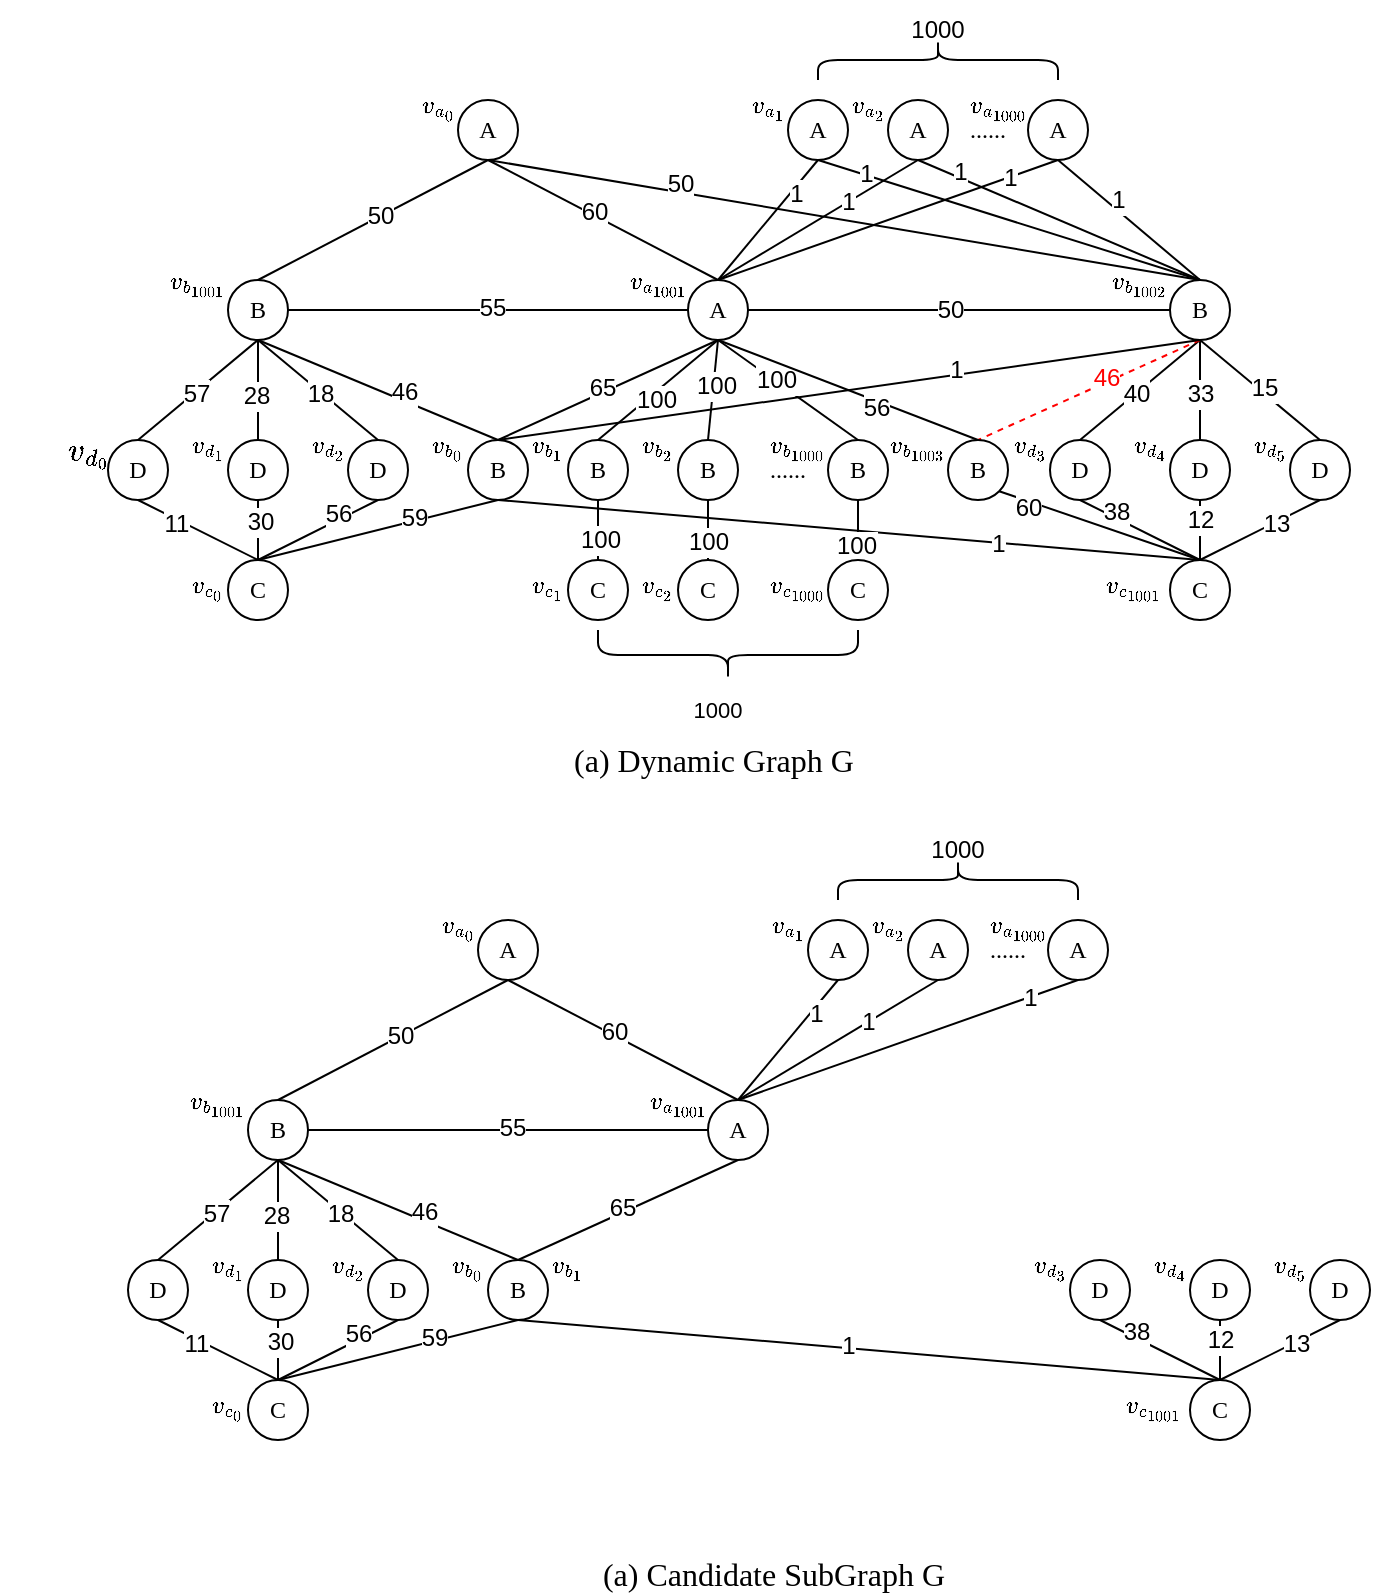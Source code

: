 <mxfile version="21.8.0" type="github">
  <diagram name="第 1 页" id="S1rpEItnTo3BRlyxE59Z">
    <mxGraphModel dx="1024" dy="569" grid="1" gridSize="10" guides="1" tooltips="1" connect="1" arrows="1" fold="1" page="1" pageScale="1" pageWidth="1169" pageHeight="1654" math="1" shadow="0">
      <root>
        <mxCell id="0" />
        <mxCell id="1" parent="0" />
        <mxCell id="5LiFxUVtHiR6opX1yhJC-134" value="&lt;br style=&quot;font-size: 16px;&quot;&gt;$$v_{d_0}$$" style="text;html=1;strokeColor=none;fillColor=none;align=center;verticalAlign=middle;whiteSpace=wrap;rounded=0;fontSize=16;fontFamily=Times New Roman;fontColor=default;" vertex="1" parent="1">
          <mxGeometry x="10" y="250" width="60" height="30" as="geometry" />
        </mxCell>
        <mxCell id="5LiFxUVtHiR6opX1yhJC-498" value="(a) Candidate SubGraph G&amp;nbsp;" style="text;html=1;strokeColor=none;fillColor=none;align=center;verticalAlign=middle;whiteSpace=wrap;rounded=0;fontSize=16;fontFamily=Times New Roman;fontColor=default;" vertex="1" parent="1">
          <mxGeometry x="250" y="827" width="270" height="20" as="geometry" />
        </mxCell>
        <mxCell id="5LiFxUVtHiR6opX1yhJC-567" style="edgeStyle=none;shape=connector;rounded=0;orthogonalLoop=1;jettySize=auto;html=1;exitX=0.5;exitY=1;exitDx=0;exitDy=0;entryX=0.5;entryY=0;entryDx=0;entryDy=0;labelBackgroundColor=default;strokeColor=default;align=center;verticalAlign=middle;fontFamily=Times New Roman;fontSize=12;fontColor=default;endArrow=none;endFill=0;" edge="1" parent="1" source="5LiFxUVtHiR6opX1yhJC-573" target="5LiFxUVtHiR6opX1yhJC-584">
          <mxGeometry relative="1" as="geometry" />
        </mxCell>
        <mxCell id="5LiFxUVtHiR6opX1yhJC-568" value="50" style="edgeLabel;html=1;align=center;verticalAlign=middle;resizable=0;points=[];fontSize=12;fontFamily=Helvetica;fontColor=default;" vertex="1" connectable="0" parent="5LiFxUVtHiR6opX1yhJC-567">
          <mxGeometry x="-0.091" y="-4" relative="1" as="geometry">
            <mxPoint y="4" as="offset" />
          </mxGeometry>
        </mxCell>
        <mxCell id="5LiFxUVtHiR6opX1yhJC-569" style="edgeStyle=none;shape=connector;rounded=0;orthogonalLoop=1;jettySize=auto;html=1;exitX=0.5;exitY=1;exitDx=0;exitDy=0;entryX=0.5;entryY=0;entryDx=0;entryDy=0;labelBackgroundColor=default;strokeColor=default;align=center;verticalAlign=middle;fontFamily=Times New Roman;fontSize=12;fontColor=default;endArrow=none;endFill=0;" edge="1" parent="1" source="5LiFxUVtHiR6opX1yhJC-573" target="5LiFxUVtHiR6opX1yhJC-617">
          <mxGeometry relative="1" as="geometry" />
        </mxCell>
        <mxCell id="5LiFxUVtHiR6opX1yhJC-570" value="60" style="edgeLabel;html=1;align=center;verticalAlign=middle;resizable=0;points=[];fontSize=12;fontFamily=Helvetica;fontColor=default;rotation=0;" vertex="1" connectable="0" parent="5LiFxUVtHiR6opX1yhJC-569">
          <mxGeometry x="-0.1" y="2" relative="1" as="geometry">
            <mxPoint as="offset" />
          </mxGeometry>
        </mxCell>
        <mxCell id="5LiFxUVtHiR6opX1yhJC-571" style="edgeStyle=none;shape=connector;rounded=0;orthogonalLoop=1;jettySize=auto;html=1;exitX=0.5;exitY=1;exitDx=0;exitDy=0;entryX=0.5;entryY=0;entryDx=0;entryDy=0;labelBackgroundColor=default;strokeColor=default;align=center;verticalAlign=middle;fontFamily=Times New Roman;fontSize=12;fontColor=default;endArrow=none;endFill=0;" edge="1" parent="1" source="5LiFxUVtHiR6opX1yhJC-573" target="5LiFxUVtHiR6opX1yhJC-594">
          <mxGeometry relative="1" as="geometry" />
        </mxCell>
        <mxCell id="5LiFxUVtHiR6opX1yhJC-572" value="50" style="edgeLabel;html=1;align=center;verticalAlign=middle;resizable=0;points=[];fontSize=12;fontFamily=Helvetica;fontColor=default;" vertex="1" connectable="0" parent="5LiFxUVtHiR6opX1yhJC-571">
          <mxGeometry x="-0.641" y="1" relative="1" as="geometry">
            <mxPoint x="31" y="2" as="offset" />
          </mxGeometry>
        </mxCell>
        <mxCell id="5LiFxUVtHiR6opX1yhJC-573" value="A" style="ellipse;whiteSpace=wrap;html=1;aspect=fixed;fontFamily=Times New Roman;fontSize=12;" vertex="1" parent="1">
          <mxGeometry x="225" y="100" width="30" height="30" as="geometry" />
        </mxCell>
        <mxCell id="5LiFxUVtHiR6opX1yhJC-574" style="edgeStyle=none;shape=connector;rounded=0;orthogonalLoop=1;jettySize=auto;html=1;exitX=1;exitY=0.5;exitDx=0;exitDy=0;entryX=0;entryY=0.5;entryDx=0;entryDy=0;labelBackgroundColor=default;strokeColor=default;align=center;verticalAlign=middle;fontFamily=Times New Roman;fontSize=12;fontColor=default;endArrow=none;endFill=0;" edge="1" parent="1" source="5LiFxUVtHiR6opX1yhJC-584" target="5LiFxUVtHiR6opX1yhJC-617">
          <mxGeometry relative="1" as="geometry" />
        </mxCell>
        <mxCell id="5LiFxUVtHiR6opX1yhJC-575" value="55" style="edgeLabel;html=1;align=center;verticalAlign=middle;resizable=0;points=[];fontSize=12;fontFamily=Helvetica;fontColor=default;" vertex="1" connectable="0" parent="5LiFxUVtHiR6opX1yhJC-574">
          <mxGeometry x="0.021" y="1" relative="1" as="geometry">
            <mxPoint as="offset" />
          </mxGeometry>
        </mxCell>
        <mxCell id="5LiFxUVtHiR6opX1yhJC-576" style="edgeStyle=none;shape=connector;rounded=0;orthogonalLoop=1;jettySize=auto;html=1;exitX=0.5;exitY=1;exitDx=0;exitDy=0;entryX=0.5;entryY=0;entryDx=0;entryDy=0;labelBackgroundColor=default;strokeColor=default;align=center;verticalAlign=middle;fontFamily=Times New Roman;fontSize=12;fontColor=default;endArrow=none;endFill=0;" edge="1" parent="1" source="5LiFxUVtHiR6opX1yhJC-584" target="5LiFxUVtHiR6opX1yhJC-623">
          <mxGeometry relative="1" as="geometry" />
        </mxCell>
        <mxCell id="5LiFxUVtHiR6opX1yhJC-577" value="57" style="edgeLabel;html=1;align=center;verticalAlign=middle;resizable=0;points=[];fontSize=12;fontFamily=Helvetica;fontColor=default;" vertex="1" connectable="0" parent="5LiFxUVtHiR6opX1yhJC-576">
          <mxGeometry x="0.021" y="-1" relative="1" as="geometry">
            <mxPoint y="2" as="offset" />
          </mxGeometry>
        </mxCell>
        <mxCell id="5LiFxUVtHiR6opX1yhJC-578" style="edgeStyle=none;shape=connector;rounded=0;orthogonalLoop=1;jettySize=auto;html=1;exitX=0.5;exitY=1;exitDx=0;exitDy=0;entryX=0.5;entryY=0;entryDx=0;entryDy=0;labelBackgroundColor=default;strokeColor=default;align=center;verticalAlign=middle;fontFamily=Times New Roman;fontSize=12;fontColor=default;endArrow=none;endFill=0;" edge="1" parent="1" source="5LiFxUVtHiR6opX1yhJC-584" target="5LiFxUVtHiR6opX1yhJC-626">
          <mxGeometry relative="1" as="geometry" />
        </mxCell>
        <mxCell id="5LiFxUVtHiR6opX1yhJC-579" value="28" style="edgeLabel;html=1;align=center;verticalAlign=middle;resizable=0;points=[];fontSize=12;fontFamily=Helvetica;fontColor=default;" vertex="1" connectable="0" parent="5LiFxUVtHiR6opX1yhJC-578">
          <mxGeometry x="0.129" y="-1" relative="1" as="geometry">
            <mxPoint as="offset" />
          </mxGeometry>
        </mxCell>
        <mxCell id="5LiFxUVtHiR6opX1yhJC-580" style="edgeStyle=none;shape=connector;rounded=0;orthogonalLoop=1;jettySize=auto;html=1;exitX=0.5;exitY=1;exitDx=0;exitDy=0;entryX=0.5;entryY=0;entryDx=0;entryDy=0;labelBackgroundColor=default;strokeColor=default;align=center;verticalAlign=middle;fontFamily=Times New Roman;fontSize=12;fontColor=default;endArrow=none;endFill=0;" edge="1" parent="1" source="5LiFxUVtHiR6opX1yhJC-584" target="5LiFxUVtHiR6opX1yhJC-632">
          <mxGeometry relative="1" as="geometry" />
        </mxCell>
        <mxCell id="5LiFxUVtHiR6opX1yhJC-581" value="18" style="edgeLabel;html=1;align=center;verticalAlign=middle;resizable=0;points=[];fontSize=12;fontFamily=Helvetica;fontColor=default;" vertex="1" connectable="0" parent="5LiFxUVtHiR6opX1yhJC-580">
          <mxGeometry x="0.066" relative="1" as="geometry">
            <mxPoint x="-1" as="offset" />
          </mxGeometry>
        </mxCell>
        <mxCell id="5LiFxUVtHiR6opX1yhJC-582" style="edgeStyle=none;shape=connector;rounded=0;orthogonalLoop=1;jettySize=auto;html=1;exitX=0.5;exitY=1;exitDx=0;exitDy=0;entryX=0.5;entryY=0;entryDx=0;entryDy=0;labelBackgroundColor=default;strokeColor=default;align=center;verticalAlign=middle;fontFamily=Times New Roman;fontSize=12;fontColor=default;endArrow=none;endFill=0;" edge="1" parent="1" source="5LiFxUVtHiR6opX1yhJC-584" target="5LiFxUVtHiR6opX1yhJC-620">
          <mxGeometry relative="1" as="geometry" />
        </mxCell>
        <mxCell id="5LiFxUVtHiR6opX1yhJC-583" value="46" style="edgeLabel;html=1;align=center;verticalAlign=middle;resizable=0;points=[];fontSize=12;fontFamily=Helvetica;fontColor=default;" vertex="1" connectable="0" parent="5LiFxUVtHiR6opX1yhJC-582">
          <mxGeometry x="0.196" y="4" relative="1" as="geometry">
            <mxPoint as="offset" />
          </mxGeometry>
        </mxCell>
        <mxCell id="5LiFxUVtHiR6opX1yhJC-584" value="B" style="ellipse;whiteSpace=wrap;html=1;aspect=fixed;fontFamily=Times New Roman;fontSize=12;" vertex="1" parent="1">
          <mxGeometry x="110" y="190" width="30" height="30" as="geometry" />
        </mxCell>
        <mxCell id="5LiFxUVtHiR6opX1yhJC-585" value="C" style="ellipse;whiteSpace=wrap;html=1;aspect=fixed;fontFamily=Times New Roman;fontSize=12;" vertex="1" parent="1">
          <mxGeometry x="581" y="330" width="30" height="30" as="geometry" />
        </mxCell>
        <mxCell id="5LiFxUVtHiR6opX1yhJC-586" style="edgeStyle=none;shape=connector;rounded=0;orthogonalLoop=1;jettySize=auto;html=1;exitX=0.5;exitY=1;exitDx=0;exitDy=0;entryX=0.5;entryY=0;entryDx=0;entryDy=0;labelBackgroundColor=default;strokeColor=default;align=center;verticalAlign=middle;fontFamily=Times New Roman;fontSize=12;fontColor=default;endArrow=none;endFill=0;" edge="1" parent="1" source="5LiFxUVtHiR6opX1yhJC-594" target="5LiFxUVtHiR6opX1yhJC-603">
          <mxGeometry relative="1" as="geometry" />
        </mxCell>
        <mxCell id="5LiFxUVtHiR6opX1yhJC-587" value="40" style="edgeLabel;html=1;align=center;verticalAlign=middle;resizable=0;points=[];fontSize=12;fontFamily=Helvetica;fontColor=default;" vertex="1" connectable="0" parent="5LiFxUVtHiR6opX1yhJC-586">
          <mxGeometry x="0.076" relative="1" as="geometry">
            <mxPoint as="offset" />
          </mxGeometry>
        </mxCell>
        <mxCell id="5LiFxUVtHiR6opX1yhJC-588" style="edgeStyle=none;shape=connector;rounded=0;orthogonalLoop=1;jettySize=auto;html=1;exitX=0.5;exitY=1;exitDx=0;exitDy=0;entryX=0.5;entryY=0;entryDx=0;entryDy=0;labelBackgroundColor=default;strokeColor=default;align=center;verticalAlign=middle;fontFamily=Times New Roman;fontSize=12;fontColor=default;endArrow=none;endFill=0;" edge="1" parent="1" source="5LiFxUVtHiR6opX1yhJC-594" target="5LiFxUVtHiR6opX1yhJC-629">
          <mxGeometry relative="1" as="geometry" />
        </mxCell>
        <mxCell id="5LiFxUVtHiR6opX1yhJC-589" value="33" style="edgeLabel;html=1;align=center;verticalAlign=middle;resizable=0;points=[];fontSize=12;fontFamily=Helvetica;fontColor=default;" vertex="1" connectable="0" parent="5LiFxUVtHiR6opX1yhJC-588">
          <mxGeometry x="0.072" relative="1" as="geometry">
            <mxPoint as="offset" />
          </mxGeometry>
        </mxCell>
        <mxCell id="5LiFxUVtHiR6opX1yhJC-590" style="edgeStyle=none;shape=connector;rounded=0;orthogonalLoop=1;jettySize=auto;html=1;exitX=0.5;exitY=1;exitDx=0;exitDy=0;entryX=0.5;entryY=0;entryDx=0;entryDy=0;labelBackgroundColor=default;strokeColor=default;align=center;verticalAlign=middle;fontFamily=Times New Roman;fontSize=12;fontColor=default;endArrow=none;endFill=0;" edge="1" parent="1" source="5LiFxUVtHiR6opX1yhJC-594" target="5LiFxUVtHiR6opX1yhJC-597">
          <mxGeometry relative="1" as="geometry" />
        </mxCell>
        <mxCell id="5LiFxUVtHiR6opX1yhJC-591" value="15" style="edgeLabel;html=1;align=center;verticalAlign=middle;resizable=0;points=[];fontSize=12;fontFamily=Helvetica;fontColor=default;" vertex="1" connectable="0" parent="5LiFxUVtHiR6opX1yhJC-590">
          <mxGeometry x="0.014" y="2" relative="1" as="geometry">
            <mxPoint as="offset" />
          </mxGeometry>
        </mxCell>
        <mxCell id="5LiFxUVtHiR6opX1yhJC-592" value="" style="edgeStyle=none;shape=connector;rounded=0;orthogonalLoop=1;jettySize=auto;html=1;exitX=0.5;exitY=1;exitDx=0;exitDy=0;entryX=0.5;entryY=0;entryDx=0;entryDy=0;labelBackgroundColor=default;strokeColor=#ff0000;align=center;verticalAlign=middle;fontFamily=Helvetica;fontSize=12;fontColor=default;endArrow=none;endFill=0;dashed=1;" edge="1" parent="1" source="5LiFxUVtHiR6opX1yhJC-594" target="5LiFxUVtHiR6opX1yhJC-645">
          <mxGeometry x="-0.176" y="-1" relative="1" as="geometry">
            <mxPoint as="offset" />
          </mxGeometry>
        </mxCell>
        <mxCell id="5LiFxUVtHiR6opX1yhJC-593" value="46" style="edgeLabel;html=1;align=center;verticalAlign=middle;resizable=0;points=[];fontSize=12;fontFamily=Helvetica;fontColor=#ff0000;" vertex="1" connectable="0" parent="5LiFxUVtHiR6opX1yhJC-592">
          <mxGeometry x="-0.179" y="-2" relative="1" as="geometry">
            <mxPoint x="-1" as="offset" />
          </mxGeometry>
        </mxCell>
        <mxCell id="5LiFxUVtHiR6opX1yhJC-594" value="B" style="ellipse;whiteSpace=wrap;html=1;aspect=fixed;fontFamily=Times New Roman;fontSize=12;" vertex="1" parent="1">
          <mxGeometry x="581" y="190" width="30" height="30" as="geometry" />
        </mxCell>
        <mxCell id="5LiFxUVtHiR6opX1yhJC-595" style="edgeStyle=none;shape=connector;rounded=0;orthogonalLoop=1;jettySize=auto;html=1;exitX=0.5;exitY=1;exitDx=0;exitDy=0;entryX=0.5;entryY=0;entryDx=0;entryDy=0;labelBackgroundColor=default;strokeColor=default;align=center;verticalAlign=middle;fontFamily=Times New Roman;fontSize=12;fontColor=default;endArrow=none;endFill=0;" edge="1" parent="1" source="5LiFxUVtHiR6opX1yhJC-597" target="5LiFxUVtHiR6opX1yhJC-585">
          <mxGeometry relative="1" as="geometry" />
        </mxCell>
        <mxCell id="5LiFxUVtHiR6opX1yhJC-596" value="13" style="edgeLabel;html=1;align=center;verticalAlign=middle;resizable=0;points=[];fontSize=12;fontFamily=Helvetica;fontColor=default;" vertex="1" connectable="0" parent="5LiFxUVtHiR6opX1yhJC-595">
          <mxGeometry x="-0.257" y="1" relative="1" as="geometry">
            <mxPoint as="offset" />
          </mxGeometry>
        </mxCell>
        <mxCell id="5LiFxUVtHiR6opX1yhJC-597" value="D" style="ellipse;whiteSpace=wrap;html=1;aspect=fixed;fontFamily=Times New Roman;fontSize=12;" vertex="1" parent="1">
          <mxGeometry x="641" y="270" width="30" height="30" as="geometry" />
        </mxCell>
        <mxCell id="5LiFxUVtHiR6opX1yhJC-598" style="edgeStyle=none;shape=connector;rounded=0;orthogonalLoop=1;jettySize=auto;html=1;exitX=0.5;exitY=0;exitDx=0;exitDy=0;entryX=0.5;entryY=1;entryDx=0;entryDy=0;labelBackgroundColor=default;strokeColor=default;align=center;verticalAlign=middle;fontFamily=Helvetica;fontSize=12;fontColor=default;endArrow=none;endFill=0;" edge="1" parent="1" source="5LiFxUVtHiR6opX1yhJC-600" target="5LiFxUVtHiR6opX1yhJC-620">
          <mxGeometry relative="1" as="geometry" />
        </mxCell>
        <mxCell id="5LiFxUVtHiR6opX1yhJC-599" value="59" style="edgeLabel;html=1;align=center;verticalAlign=middle;resizable=0;points=[];fontSize=12;fontFamily=Helvetica;fontColor=default;" vertex="1" connectable="0" parent="5LiFxUVtHiR6opX1yhJC-598">
          <mxGeometry x="0.309" y="2" relative="1" as="geometry">
            <mxPoint as="offset" />
          </mxGeometry>
        </mxCell>
        <mxCell id="5LiFxUVtHiR6opX1yhJC-600" value="C" style="ellipse;whiteSpace=wrap;html=1;aspect=fixed;fontFamily=Times New Roman;fontSize=12;" vertex="1" parent="1">
          <mxGeometry x="110" y="330" width="30" height="30" as="geometry" />
        </mxCell>
        <mxCell id="5LiFxUVtHiR6opX1yhJC-601" style="edgeStyle=none;shape=connector;rounded=0;orthogonalLoop=1;jettySize=auto;html=1;exitX=0.5;exitY=1;exitDx=0;exitDy=0;entryX=0.5;entryY=0;entryDx=0;entryDy=0;labelBackgroundColor=default;strokeColor=default;align=center;verticalAlign=middle;fontFamily=Times New Roman;fontSize=12;fontColor=default;endArrow=none;endFill=0;" edge="1" parent="1" source="5LiFxUVtHiR6opX1yhJC-603" target="5LiFxUVtHiR6opX1yhJC-585">
          <mxGeometry relative="1" as="geometry" />
        </mxCell>
        <mxCell id="5LiFxUVtHiR6opX1yhJC-602" value="38" style="edgeLabel;html=1;align=center;verticalAlign=middle;resizable=0;points=[];fontSize=12;fontFamily=Helvetica;fontColor=default;" vertex="1" connectable="0" parent="5LiFxUVtHiR6opX1yhJC-601">
          <mxGeometry x="-0.467" y="3" relative="1" as="geometry">
            <mxPoint as="offset" />
          </mxGeometry>
        </mxCell>
        <mxCell id="5LiFxUVtHiR6opX1yhJC-603" value="D" style="ellipse;whiteSpace=wrap;html=1;aspect=fixed;fontFamily=Times New Roman;fontSize=12;" vertex="1" parent="1">
          <mxGeometry x="521" y="270" width="30" height="30" as="geometry" />
        </mxCell>
        <mxCell id="5LiFxUVtHiR6opX1yhJC-604" style="edgeStyle=none;shape=connector;rounded=0;orthogonalLoop=1;jettySize=auto;html=1;exitX=1;exitY=0.5;exitDx=0;exitDy=0;labelBackgroundColor=default;strokeColor=#000000;align=center;verticalAlign=middle;fontFamily=Times New Roman;fontSize=12;fontColor=default;endArrow=none;endFill=0;" edge="1" parent="1" source="5LiFxUVtHiR6opX1yhJC-617" target="5LiFxUVtHiR6opX1yhJC-594">
          <mxGeometry relative="1" as="geometry" />
        </mxCell>
        <mxCell id="5LiFxUVtHiR6opX1yhJC-605" value="50" style="edgeLabel;html=1;align=center;verticalAlign=middle;resizable=0;points=[];fontSize=12;fontFamily=Helvetica;fontColor=#000000;" vertex="1" connectable="0" parent="5LiFxUVtHiR6opX1yhJC-604">
          <mxGeometry x="-0.058" y="-2" relative="1" as="geometry">
            <mxPoint x="1" y="-2" as="offset" />
          </mxGeometry>
        </mxCell>
        <mxCell id="5LiFxUVtHiR6opX1yhJC-606" style="edgeStyle=none;shape=connector;rounded=0;orthogonalLoop=1;jettySize=auto;html=1;exitX=0.5;exitY=1;exitDx=0;exitDy=0;entryX=0.5;entryY=0;entryDx=0;entryDy=0;labelBackgroundColor=default;strokeColor=default;align=center;verticalAlign=middle;fontFamily=Times New Roman;fontSize=12;fontColor=default;endArrow=none;endFill=0;" edge="1" parent="1" source="5LiFxUVtHiR6opX1yhJC-617" target="5LiFxUVtHiR6opX1yhJC-620">
          <mxGeometry relative="1" as="geometry" />
        </mxCell>
        <mxCell id="5LiFxUVtHiR6opX1yhJC-607" value="65" style="edgeLabel;html=1;align=center;verticalAlign=middle;resizable=0;points=[];fontSize=12;fontFamily=Helvetica;fontColor=default;" vertex="1" connectable="0" parent="5LiFxUVtHiR6opX1yhJC-606">
          <mxGeometry x="0.041" y="-3" relative="1" as="geometry">
            <mxPoint as="offset" />
          </mxGeometry>
        </mxCell>
        <mxCell id="5LiFxUVtHiR6opX1yhJC-608" style="edgeStyle=none;shape=connector;rounded=0;orthogonalLoop=1;jettySize=auto;html=1;exitX=0.5;exitY=1;exitDx=0;exitDy=0;labelBackgroundColor=default;strokeColor=default;align=center;verticalAlign=middle;fontFamily=Helvetica;fontSize=12;fontColor=default;endArrow=none;endFill=0;" edge="1" parent="1" source="5LiFxUVtHiR6opX1yhJC-617">
          <mxGeometry relative="1" as="geometry">
            <mxPoint x="354.737" y="220.474" as="targetPoint" />
          </mxGeometry>
        </mxCell>
        <mxCell id="5LiFxUVtHiR6opX1yhJC-609" style="edgeStyle=none;shape=connector;rounded=0;orthogonalLoop=1;jettySize=auto;html=1;exitX=0.5;exitY=1;exitDx=0;exitDy=0;entryX=0.5;entryY=0;entryDx=0;entryDy=0;labelBackgroundColor=default;strokeColor=default;align=center;verticalAlign=middle;fontFamily=Helvetica;fontSize=12;fontColor=default;endArrow=none;endFill=0;" edge="1" parent="1" source="5LiFxUVtHiR6opX1yhJC-617" target="5LiFxUVtHiR6opX1yhJC-636">
          <mxGeometry relative="1" as="geometry" />
        </mxCell>
        <mxCell id="5LiFxUVtHiR6opX1yhJC-610" value="100" style="edgeLabel;html=1;align=center;verticalAlign=middle;resizable=0;points=[];fontSize=12;fontFamily=Helvetica;fontColor=default;" vertex="1" connectable="0" parent="5LiFxUVtHiR6opX1yhJC-609">
          <mxGeometry x="0.115" y="3" relative="1" as="geometry">
            <mxPoint as="offset" />
          </mxGeometry>
        </mxCell>
        <mxCell id="5LiFxUVtHiR6opX1yhJC-611" style="edgeStyle=none;shape=connector;rounded=0;orthogonalLoop=1;jettySize=auto;html=1;exitX=0.5;exitY=1;exitDx=0;exitDy=0;entryX=0.5;entryY=0;entryDx=0;entryDy=0;labelBackgroundColor=default;strokeColor=default;align=center;verticalAlign=middle;fontFamily=Helvetica;fontSize=12;fontColor=default;endArrow=none;endFill=0;" edge="1" parent="1" source="5LiFxUVtHiR6opX1yhJC-617" target="5LiFxUVtHiR6opX1yhJC-639">
          <mxGeometry relative="1" as="geometry" />
        </mxCell>
        <mxCell id="5LiFxUVtHiR6opX1yhJC-612" value="100" style="edgeLabel;html=1;align=center;verticalAlign=middle;resizable=0;points=[];fontSize=12;fontFamily=Helvetica;fontColor=default;" vertex="1" connectable="0" parent="5LiFxUVtHiR6opX1yhJC-611">
          <mxGeometry x="0.186" y="1" relative="1" as="geometry">
            <mxPoint x="1" y="-7" as="offset" />
          </mxGeometry>
        </mxCell>
        <mxCell id="5LiFxUVtHiR6opX1yhJC-613" style="edgeStyle=none;shape=connector;rounded=0;orthogonalLoop=1;jettySize=auto;html=1;exitX=0.5;exitY=1;exitDx=0;exitDy=0;entryX=0.5;entryY=0;entryDx=0;entryDy=0;labelBackgroundColor=default;strokeColor=default;align=center;verticalAlign=middle;fontFamily=Helvetica;fontSize=12;fontColor=default;endArrow=none;endFill=0;" edge="1" parent="1" source="5LiFxUVtHiR6opX1yhJC-617" target="5LiFxUVtHiR6opX1yhJC-642">
          <mxGeometry relative="1" as="geometry" />
        </mxCell>
        <mxCell id="5LiFxUVtHiR6opX1yhJC-614" value="100" style="edgeLabel;html=1;align=center;verticalAlign=middle;resizable=0;points=[];fontSize=12;fontFamily=Helvetica;fontColor=default;" vertex="1" connectable="0" parent="5LiFxUVtHiR6opX1yhJC-613">
          <mxGeometry x="-0.185" y="1" relative="1" as="geometry">
            <mxPoint as="offset" />
          </mxGeometry>
        </mxCell>
        <mxCell id="5LiFxUVtHiR6opX1yhJC-615" style="edgeStyle=none;shape=connector;rounded=0;orthogonalLoop=1;jettySize=auto;html=1;exitX=0.5;exitY=1;exitDx=0;exitDy=0;entryX=0.5;entryY=0;entryDx=0;entryDy=0;labelBackgroundColor=default;strokeColor=default;align=center;verticalAlign=middle;fontFamily=Helvetica;fontSize=12;fontColor=default;endArrow=none;endFill=0;" edge="1" parent="1" source="5LiFxUVtHiR6opX1yhJC-617" target="5LiFxUVtHiR6opX1yhJC-645">
          <mxGeometry relative="1" as="geometry" />
        </mxCell>
        <mxCell id="5LiFxUVtHiR6opX1yhJC-616" value="56" style="edgeLabel;html=1;align=center;verticalAlign=middle;resizable=0;points=[];fontSize=12;fontFamily=Helvetica;fontColor=default;" vertex="1" connectable="0" parent="5LiFxUVtHiR6opX1yhJC-615">
          <mxGeometry x="-0.21" y="2" relative="1" as="geometry">
            <mxPoint x="27" y="16" as="offset" />
          </mxGeometry>
        </mxCell>
        <mxCell id="5LiFxUVtHiR6opX1yhJC-617" value="A" style="ellipse;whiteSpace=wrap;html=1;aspect=fixed;fontFamily=Times New Roman;fontSize=12;" vertex="1" parent="1">
          <mxGeometry x="340" y="190" width="30" height="30" as="geometry" />
        </mxCell>
        <mxCell id="5LiFxUVtHiR6opX1yhJC-618" style="edgeStyle=none;shape=connector;rounded=0;orthogonalLoop=1;jettySize=auto;html=1;exitX=0.5;exitY=1;exitDx=0;exitDy=0;entryX=0.5;entryY=0;entryDx=0;entryDy=0;labelBackgroundColor=default;strokeColor=default;align=center;verticalAlign=middle;fontFamily=Helvetica;fontSize=12;fontColor=default;endArrow=none;endFill=0;" edge="1" parent="1" source="5LiFxUVtHiR6opX1yhJC-620" target="5LiFxUVtHiR6opX1yhJC-585">
          <mxGeometry relative="1" as="geometry" />
        </mxCell>
        <mxCell id="5LiFxUVtHiR6opX1yhJC-619" value="1" style="edgeLabel;html=1;align=center;verticalAlign=middle;resizable=0;points=[];fontSize=12;fontFamily=Helvetica;fontColor=default;" vertex="1" connectable="0" parent="5LiFxUVtHiR6opX1yhJC-618">
          <mxGeometry x="0.423" relative="1" as="geometry">
            <mxPoint as="offset" />
          </mxGeometry>
        </mxCell>
        <mxCell id="5LiFxUVtHiR6opX1yhJC-620" value="B" style="ellipse;whiteSpace=wrap;html=1;aspect=fixed;fontFamily=Times New Roman;fontSize=12;" vertex="1" parent="1">
          <mxGeometry x="230" y="270" width="30" height="30" as="geometry" />
        </mxCell>
        <mxCell id="5LiFxUVtHiR6opX1yhJC-621" style="edgeStyle=none;shape=connector;rounded=0;orthogonalLoop=1;jettySize=auto;html=1;exitX=0.5;exitY=1;exitDx=0;exitDy=0;entryX=0.5;entryY=0;entryDx=0;entryDy=0;labelBackgroundColor=default;strokeColor=default;align=center;verticalAlign=middle;fontFamily=Times New Roman;fontSize=12;fontColor=default;endArrow=none;endFill=0;" edge="1" parent="1" source="5LiFxUVtHiR6opX1yhJC-623" target="5LiFxUVtHiR6opX1yhJC-600">
          <mxGeometry relative="1" as="geometry" />
        </mxCell>
        <mxCell id="5LiFxUVtHiR6opX1yhJC-622" value="11" style="edgeLabel;html=1;align=center;verticalAlign=middle;resizable=0;points=[];fontSize=12;fontFamily=Helvetica;fontColor=default;" vertex="1" connectable="0" parent="5LiFxUVtHiR6opX1yhJC-621">
          <mxGeometry x="-0.331" y="-2" relative="1" as="geometry">
            <mxPoint as="offset" />
          </mxGeometry>
        </mxCell>
        <mxCell id="5LiFxUVtHiR6opX1yhJC-623" value="D" style="ellipse;whiteSpace=wrap;html=1;aspect=fixed;fontFamily=Times New Roman;fontSize=12;" vertex="1" parent="1">
          <mxGeometry x="50" y="270" width="30" height="30" as="geometry" />
        </mxCell>
        <mxCell id="5LiFxUVtHiR6opX1yhJC-624" style="edgeStyle=none;shape=connector;rounded=0;orthogonalLoop=1;jettySize=auto;html=1;exitX=0.5;exitY=1;exitDx=0;exitDy=0;entryX=0.5;entryY=0;entryDx=0;entryDy=0;labelBackgroundColor=default;strokeColor=default;align=center;verticalAlign=middle;fontFamily=Times New Roman;fontSize=12;fontColor=default;endArrow=none;endFill=0;" edge="1" parent="1" source="5LiFxUVtHiR6opX1yhJC-626" target="5LiFxUVtHiR6opX1yhJC-600">
          <mxGeometry relative="1" as="geometry" />
        </mxCell>
        <mxCell id="5LiFxUVtHiR6opX1yhJC-625" value="30" style="edgeLabel;html=1;align=center;verticalAlign=middle;resizable=0;points=[];fontSize=12;fontFamily=Helvetica;fontColor=default;" vertex="1" connectable="0" parent="5LiFxUVtHiR6opX1yhJC-624">
          <mxGeometry x="-0.108" y="1" relative="1" as="geometry">
            <mxPoint y="-3" as="offset" />
          </mxGeometry>
        </mxCell>
        <mxCell id="5LiFxUVtHiR6opX1yhJC-626" value="D" style="ellipse;whiteSpace=wrap;html=1;aspect=fixed;fontFamily=Times New Roman;fontSize=12;" vertex="1" parent="1">
          <mxGeometry x="110" y="270" width="30" height="30" as="geometry" />
        </mxCell>
        <mxCell id="5LiFxUVtHiR6opX1yhJC-627" style="edgeStyle=none;shape=connector;rounded=0;orthogonalLoop=1;jettySize=auto;html=1;exitX=0.5;exitY=1;exitDx=0;exitDy=0;labelBackgroundColor=default;strokeColor=default;align=center;verticalAlign=middle;fontFamily=Times New Roman;fontSize=12;fontColor=default;endArrow=none;endFill=0;" edge="1" parent="1" source="5LiFxUVtHiR6opX1yhJC-629" target="5LiFxUVtHiR6opX1yhJC-585">
          <mxGeometry relative="1" as="geometry" />
        </mxCell>
        <mxCell id="5LiFxUVtHiR6opX1yhJC-628" value="12" style="edgeLabel;html=1;align=center;verticalAlign=middle;resizable=0;points=[];fontSize=12;fontFamily=Helvetica;fontColor=default;" vertex="1" connectable="0" parent="5LiFxUVtHiR6opX1yhJC-627">
          <mxGeometry x="-0.337" relative="1" as="geometry">
            <mxPoint as="offset" />
          </mxGeometry>
        </mxCell>
        <mxCell id="5LiFxUVtHiR6opX1yhJC-629" value="D" style="ellipse;whiteSpace=wrap;html=1;aspect=fixed;fontFamily=Times New Roman;fontSize=12;" vertex="1" parent="1">
          <mxGeometry x="581" y="270" width="30" height="30" as="geometry" />
        </mxCell>
        <mxCell id="5LiFxUVtHiR6opX1yhJC-630" style="edgeStyle=none;shape=connector;rounded=0;orthogonalLoop=1;jettySize=auto;html=1;exitX=0.5;exitY=1;exitDx=0;exitDy=0;entryX=0.5;entryY=0;entryDx=0;entryDy=0;labelBackgroundColor=default;strokeColor=default;align=center;verticalAlign=middle;fontFamily=Times New Roman;fontSize=12;fontColor=default;endArrow=none;endFill=0;" edge="1" parent="1" source="5LiFxUVtHiR6opX1yhJC-632" target="5LiFxUVtHiR6opX1yhJC-600">
          <mxGeometry relative="1" as="geometry" />
        </mxCell>
        <mxCell id="5LiFxUVtHiR6opX1yhJC-631" value="56" style="edgeLabel;html=1;align=center;verticalAlign=middle;resizable=0;points=[];fontSize=12;fontFamily=Helvetica;fontColor=default;" vertex="1" connectable="0" parent="5LiFxUVtHiR6opX1yhJC-630">
          <mxGeometry x="-0.359" y="-3" relative="1" as="geometry">
            <mxPoint as="offset" />
          </mxGeometry>
        </mxCell>
        <mxCell id="5LiFxUVtHiR6opX1yhJC-632" value="D" style="ellipse;whiteSpace=wrap;html=1;aspect=fixed;fontFamily=Times New Roman;fontSize=12;" vertex="1" parent="1">
          <mxGeometry x="170" y="270" width="30" height="30" as="geometry" />
        </mxCell>
        <mxCell id="5LiFxUVtHiR6opX1yhJC-633" value="(a) Dynamic Graph G&amp;nbsp;" style="text;html=1;strokeColor=none;fillColor=none;align=center;verticalAlign=middle;whiteSpace=wrap;rounded=0;fontSize=16;fontFamily=Times New Roman;fontColor=default;" vertex="1" parent="1">
          <mxGeometry x="220" y="420" width="270" height="20" as="geometry" />
        </mxCell>
        <mxCell id="5LiFxUVtHiR6opX1yhJC-634" style="edgeStyle=none;shape=connector;rounded=0;orthogonalLoop=1;jettySize=auto;html=1;exitX=0.5;exitY=1;exitDx=0;exitDy=0;labelBackgroundColor=default;strokeColor=default;align=center;verticalAlign=middle;fontFamily=Helvetica;fontSize=12;fontColor=default;endArrow=none;endFill=0;" edge="1" parent="1" source="5LiFxUVtHiR6opX1yhJC-636" target="5LiFxUVtHiR6opX1yhJC-649">
          <mxGeometry relative="1" as="geometry" />
        </mxCell>
        <mxCell id="5LiFxUVtHiR6opX1yhJC-635" value="100" style="edgeLabel;html=1;align=center;verticalAlign=middle;resizable=0;points=[];fontSize=12;fontFamily=Helvetica;fontColor=default;" vertex="1" connectable="0" parent="5LiFxUVtHiR6opX1yhJC-634">
          <mxGeometry x="0.154" y="1" relative="1" as="geometry">
            <mxPoint y="2" as="offset" />
          </mxGeometry>
        </mxCell>
        <mxCell id="5LiFxUVtHiR6opX1yhJC-636" value="B" style="ellipse;whiteSpace=wrap;html=1;aspect=fixed;fontFamily=Times New Roman;fontSize=12;" vertex="1" parent="1">
          <mxGeometry x="280" y="270" width="30" height="30" as="geometry" />
        </mxCell>
        <mxCell id="5LiFxUVtHiR6opX1yhJC-637" style="edgeStyle=none;shape=connector;rounded=0;orthogonalLoop=1;jettySize=auto;html=1;exitX=0.5;exitY=1;exitDx=0;exitDy=0;entryX=0.5;entryY=0;entryDx=0;entryDy=0;labelBackgroundColor=default;strokeColor=default;align=center;verticalAlign=middle;fontFamily=Helvetica;fontSize=12;fontColor=default;endArrow=none;endFill=0;" edge="1" parent="1" source="5LiFxUVtHiR6opX1yhJC-639" target="5LiFxUVtHiR6opX1yhJC-650">
          <mxGeometry relative="1" as="geometry" />
        </mxCell>
        <mxCell id="5LiFxUVtHiR6opX1yhJC-638" value="100" style="edgeLabel;html=1;align=center;verticalAlign=middle;resizable=0;points=[];fontSize=12;fontFamily=Helvetica;fontColor=default;" vertex="1" connectable="0" parent="5LiFxUVtHiR6opX1yhJC-637">
          <mxGeometry x="0.295" relative="1" as="geometry">
            <mxPoint y="1" as="offset" />
          </mxGeometry>
        </mxCell>
        <mxCell id="5LiFxUVtHiR6opX1yhJC-639" value="B" style="ellipse;whiteSpace=wrap;html=1;aspect=fixed;fontFamily=Times New Roman;fontSize=12;" vertex="1" parent="1">
          <mxGeometry x="335" y="270" width="30" height="30" as="geometry" />
        </mxCell>
        <mxCell id="5LiFxUVtHiR6opX1yhJC-640" style="edgeStyle=none;shape=connector;rounded=0;orthogonalLoop=1;jettySize=auto;html=1;exitX=0.5;exitY=1;exitDx=0;exitDy=0;entryX=0.5;entryY=0;entryDx=0;entryDy=0;labelBackgroundColor=default;strokeColor=default;align=center;verticalAlign=middle;fontFamily=Helvetica;fontSize=12;fontColor=default;endArrow=none;endFill=0;" edge="1" parent="1" source="5LiFxUVtHiR6opX1yhJC-642" target="5LiFxUVtHiR6opX1yhJC-651">
          <mxGeometry relative="1" as="geometry" />
        </mxCell>
        <mxCell id="5LiFxUVtHiR6opX1yhJC-641" value="100" style="edgeLabel;html=1;align=center;verticalAlign=middle;resizable=0;points=[];fontSize=12;fontFamily=Helvetica;fontColor=default;" vertex="1" connectable="0" parent="5LiFxUVtHiR6opX1yhJC-640">
          <mxGeometry x="0.014" y="-1" relative="1" as="geometry">
            <mxPoint y="8" as="offset" />
          </mxGeometry>
        </mxCell>
        <mxCell id="5LiFxUVtHiR6opX1yhJC-642" value="B" style="ellipse;whiteSpace=wrap;html=1;aspect=fixed;fontFamily=Times New Roman;fontSize=12;" vertex="1" parent="1">
          <mxGeometry x="410" y="270" width="30" height="30" as="geometry" />
        </mxCell>
        <mxCell id="5LiFxUVtHiR6opX1yhJC-643" style="edgeStyle=none;shape=connector;rounded=0;orthogonalLoop=1;jettySize=auto;html=1;exitX=1;exitY=1;exitDx=0;exitDy=0;entryX=0.5;entryY=0;entryDx=0;entryDy=0;labelBackgroundColor=default;strokeColor=default;align=center;verticalAlign=middle;fontFamily=Helvetica;fontSize=12;fontColor=default;endArrow=none;endFill=0;" edge="1" parent="1" source="5LiFxUVtHiR6opX1yhJC-645" target="5LiFxUVtHiR6opX1yhJC-585">
          <mxGeometry relative="1" as="geometry" />
        </mxCell>
        <mxCell id="5LiFxUVtHiR6opX1yhJC-644" value="60" style="edgeLabel;html=1;align=center;verticalAlign=middle;resizable=0;points=[];fontSize=12;fontFamily=Helvetica;fontColor=default;" vertex="1" connectable="0" parent="5LiFxUVtHiR6opX1yhJC-643">
          <mxGeometry x="-0.691" y="-3" relative="1" as="geometry">
            <mxPoint as="offset" />
          </mxGeometry>
        </mxCell>
        <mxCell id="5LiFxUVtHiR6opX1yhJC-645" value="B" style="ellipse;whiteSpace=wrap;html=1;aspect=fixed;fontFamily=Times New Roman;fontSize=12;" vertex="1" parent="1">
          <mxGeometry x="470" y="270" width="30" height="30" as="geometry" />
        </mxCell>
        <mxCell id="5LiFxUVtHiR6opX1yhJC-646" value="......" style="text;html=1;strokeColor=none;fillColor=none;align=center;verticalAlign=middle;whiteSpace=wrap;rounded=0;fontSize=12;fontFamily=Times New Roman;fontColor=default;" vertex="1" parent="1">
          <mxGeometry x="360" y="270" width="60" height="30" as="geometry" />
        </mxCell>
        <mxCell id="5LiFxUVtHiR6opX1yhJC-647" value="" style="shape=curlyBracket;whiteSpace=wrap;html=1;rounded=1;labelPosition=left;verticalLabelPosition=middle;align=right;verticalAlign=middle;fontFamily=Helvetica;fontSize=12;fontColor=default;rotation=-90;" vertex="1" parent="1">
          <mxGeometry x="347.5" y="312.5" width="25" height="130" as="geometry" />
        </mxCell>
        <mxCell id="5LiFxUVtHiR6opX1yhJC-648" value="1000" style="text;html=1;strokeColor=none;fillColor=none;align=center;verticalAlign=middle;whiteSpace=wrap;rounded=0;fontSize=11;fontFamily=Helvetica;fontColor=default;" vertex="1" parent="1">
          <mxGeometry x="325" y="390" width="60" height="30" as="geometry" />
        </mxCell>
        <mxCell id="5LiFxUVtHiR6opX1yhJC-649" value="C" style="ellipse;whiteSpace=wrap;html=1;aspect=fixed;fontFamily=Times New Roman;fontSize=12;" vertex="1" parent="1">
          <mxGeometry x="280" y="330" width="30" height="30" as="geometry" />
        </mxCell>
        <mxCell id="5LiFxUVtHiR6opX1yhJC-650" value="C" style="ellipse;whiteSpace=wrap;html=1;aspect=fixed;fontFamily=Times New Roman;fontSize=12;" vertex="1" parent="1">
          <mxGeometry x="335" y="330" width="30" height="30" as="geometry" />
        </mxCell>
        <mxCell id="5LiFxUVtHiR6opX1yhJC-651" value="C" style="ellipse;whiteSpace=wrap;html=1;aspect=fixed;fontFamily=Times New Roman;fontSize=12;" vertex="1" parent="1">
          <mxGeometry x="410" y="330" width="30" height="30" as="geometry" />
        </mxCell>
        <mxCell id="5LiFxUVtHiR6opX1yhJC-652" style="edgeStyle=none;shape=connector;rounded=0;orthogonalLoop=1;jettySize=auto;html=1;exitX=0.5;exitY=1;exitDx=0;exitDy=0;entryX=0.5;entryY=0;entryDx=0;entryDy=0;labelBackgroundColor=default;strokeColor=default;align=center;verticalAlign=middle;fontFamily=Helvetica;fontSize=12;fontColor=default;endArrow=none;endFill=0;" edge="1" parent="1" source="5LiFxUVtHiR6opX1yhJC-656" target="5LiFxUVtHiR6opX1yhJC-617">
          <mxGeometry relative="1" as="geometry" />
        </mxCell>
        <mxCell id="5LiFxUVtHiR6opX1yhJC-653" value="1" style="edgeLabel;html=1;align=center;verticalAlign=middle;resizable=0;points=[];fontSize=12;fontFamily=Helvetica;fontColor=default;" vertex="1" connectable="0" parent="5LiFxUVtHiR6opX1yhJC-652">
          <mxGeometry x="-0.505" y="1" relative="1" as="geometry">
            <mxPoint y="1" as="offset" />
          </mxGeometry>
        </mxCell>
        <mxCell id="5LiFxUVtHiR6opX1yhJC-654" style="edgeStyle=none;shape=connector;rounded=0;orthogonalLoop=1;jettySize=auto;html=1;exitX=0.5;exitY=1;exitDx=0;exitDy=0;entryX=0.5;entryY=0;entryDx=0;entryDy=0;labelBackgroundColor=default;strokeColor=default;align=center;verticalAlign=middle;fontFamily=Helvetica;fontSize=12;fontColor=default;endArrow=none;endFill=0;" edge="1" parent="1" source="5LiFxUVtHiR6opX1yhJC-656" target="5LiFxUVtHiR6opX1yhJC-594">
          <mxGeometry relative="1" as="geometry" />
        </mxCell>
        <mxCell id="5LiFxUVtHiR6opX1yhJC-655" value="1" style="edgeLabel;html=1;align=center;verticalAlign=middle;resizable=0;points=[];fontSize=12;fontFamily=Helvetica;fontColor=default;" vertex="1" connectable="0" parent="5LiFxUVtHiR6opX1yhJC-654">
          <mxGeometry x="-0.755" y="1" relative="1" as="geometry">
            <mxPoint as="offset" />
          </mxGeometry>
        </mxCell>
        <mxCell id="5LiFxUVtHiR6opX1yhJC-656" value="A" style="ellipse;whiteSpace=wrap;html=1;aspect=fixed;fontFamily=Times New Roman;fontSize=12;" vertex="1" parent="1">
          <mxGeometry x="390" y="100" width="30" height="30" as="geometry" />
        </mxCell>
        <mxCell id="5LiFxUVtHiR6opX1yhJC-657" style="edgeStyle=none;shape=connector;rounded=0;orthogonalLoop=1;jettySize=auto;html=1;exitX=0.5;exitY=1;exitDx=0;exitDy=0;entryX=0.5;entryY=0;entryDx=0;entryDy=0;labelBackgroundColor=default;strokeColor=default;align=center;verticalAlign=middle;fontFamily=Helvetica;fontSize=12;fontColor=default;endArrow=none;endFill=0;" edge="1" parent="1" source="5LiFxUVtHiR6opX1yhJC-661" target="5LiFxUVtHiR6opX1yhJC-617">
          <mxGeometry relative="1" as="geometry" />
        </mxCell>
        <mxCell id="5LiFxUVtHiR6opX1yhJC-658" value="1" style="edgeLabel;html=1;align=center;verticalAlign=middle;resizable=0;points=[];fontSize=12;fontFamily=Helvetica;fontColor=default;" vertex="1" connectable="0" parent="5LiFxUVtHiR6opX1yhJC-657">
          <mxGeometry x="-0.284" y="-1" relative="1" as="geometry">
            <mxPoint x="1" as="offset" />
          </mxGeometry>
        </mxCell>
        <mxCell id="5LiFxUVtHiR6opX1yhJC-659" style="edgeStyle=none;shape=connector;rounded=0;orthogonalLoop=1;jettySize=auto;html=1;exitX=0.5;exitY=1;exitDx=0;exitDy=0;entryX=0.5;entryY=0;entryDx=0;entryDy=0;labelBackgroundColor=default;strokeColor=default;align=center;verticalAlign=middle;fontFamily=Helvetica;fontSize=12;fontColor=default;endArrow=none;endFill=0;" edge="1" parent="1" source="5LiFxUVtHiR6opX1yhJC-661" target="5LiFxUVtHiR6opX1yhJC-594">
          <mxGeometry relative="1" as="geometry" />
        </mxCell>
        <mxCell id="5LiFxUVtHiR6opX1yhJC-660" value="1" style="edgeLabel;html=1;align=center;verticalAlign=middle;resizable=0;points=[];fontSize=12;fontFamily=Helvetica;fontColor=default;" vertex="1" connectable="0" parent="5LiFxUVtHiR6opX1yhJC-659">
          <mxGeometry x="-0.718" y="2" relative="1" as="geometry">
            <mxPoint y="-1" as="offset" />
          </mxGeometry>
        </mxCell>
        <mxCell id="5LiFxUVtHiR6opX1yhJC-661" value="A" style="ellipse;whiteSpace=wrap;html=1;aspect=fixed;fontFamily=Times New Roman;fontSize=12;" vertex="1" parent="1">
          <mxGeometry x="440" y="100" width="30" height="30" as="geometry" />
        </mxCell>
        <mxCell id="5LiFxUVtHiR6opX1yhJC-662" style="edgeStyle=none;shape=connector;rounded=0;orthogonalLoop=1;jettySize=auto;html=1;exitX=0.5;exitY=1;exitDx=0;exitDy=0;entryX=0.5;entryY=0;entryDx=0;entryDy=0;labelBackgroundColor=default;strokeColor=default;align=center;verticalAlign=middle;fontFamily=Helvetica;fontSize=12;fontColor=default;endArrow=none;endFill=0;" edge="1" parent="1" source="5LiFxUVtHiR6opX1yhJC-666" target="5LiFxUVtHiR6opX1yhJC-617">
          <mxGeometry relative="1" as="geometry" />
        </mxCell>
        <mxCell id="5LiFxUVtHiR6opX1yhJC-663" value="1" style="edgeLabel;html=1;align=center;verticalAlign=middle;resizable=0;points=[];fontSize=12;fontFamily=Helvetica;fontColor=default;" vertex="1" connectable="0" parent="5LiFxUVtHiR6opX1yhJC-662">
          <mxGeometry x="-0.719" relative="1" as="geometry">
            <mxPoint as="offset" />
          </mxGeometry>
        </mxCell>
        <mxCell id="5LiFxUVtHiR6opX1yhJC-664" style="edgeStyle=none;shape=connector;rounded=0;orthogonalLoop=1;jettySize=auto;html=1;exitX=0.5;exitY=1;exitDx=0;exitDy=0;entryX=0.5;entryY=0;entryDx=0;entryDy=0;labelBackgroundColor=default;strokeColor=default;align=center;verticalAlign=middle;fontFamily=Helvetica;fontSize=12;fontColor=default;endArrow=none;endFill=0;" edge="1" parent="1" source="5LiFxUVtHiR6opX1yhJC-666" target="5LiFxUVtHiR6opX1yhJC-594">
          <mxGeometry relative="1" as="geometry" />
        </mxCell>
        <mxCell id="5LiFxUVtHiR6opX1yhJC-665" value="1" style="edgeLabel;html=1;align=center;verticalAlign=middle;resizable=0;points=[];fontSize=12;fontFamily=Helvetica;fontColor=default;" vertex="1" connectable="0" parent="5LiFxUVtHiR6opX1yhJC-664">
          <mxGeometry x="-0.242" y="4" relative="1" as="geometry">
            <mxPoint as="offset" />
          </mxGeometry>
        </mxCell>
        <mxCell id="5LiFxUVtHiR6opX1yhJC-666" value="A" style="ellipse;whiteSpace=wrap;html=1;aspect=fixed;fontFamily=Times New Roman;fontSize=12;" vertex="1" parent="1">
          <mxGeometry x="510" y="100" width="30" height="30" as="geometry" />
        </mxCell>
        <mxCell id="5LiFxUVtHiR6opX1yhJC-667" value="......" style="text;html=1;strokeColor=none;fillColor=none;align=center;verticalAlign=middle;whiteSpace=wrap;rounded=0;fontSize=12;fontFamily=Times New Roman;fontColor=default;" vertex="1" parent="1">
          <mxGeometry x="460" y="100" width="60" height="30" as="geometry" />
        </mxCell>
        <mxCell id="5LiFxUVtHiR6opX1yhJC-668" value="" style="shape=curlyBracket;whiteSpace=wrap;html=1;rounded=1;labelPosition=left;verticalLabelPosition=middle;align=right;verticalAlign=middle;fontFamily=Helvetica;fontSize=12;fontColor=default;rotation=90;size=0.5;" vertex="1" parent="1">
          <mxGeometry x="455" y="20" width="20" height="120" as="geometry" />
        </mxCell>
        <mxCell id="5LiFxUVtHiR6opX1yhJC-669" value="1000" style="text;html=1;strokeColor=none;fillColor=none;align=center;verticalAlign=middle;whiteSpace=wrap;rounded=0;fontSize=12;fontFamily=Helvetica;fontColor=default;" vertex="1" parent="1">
          <mxGeometry x="435" y="50" width="60" height="30" as="geometry" />
        </mxCell>
        <mxCell id="5LiFxUVtHiR6opX1yhJC-670" value="&lt;br style=&quot;font-size: 12px;&quot;&gt;$$v_{a_0}$$" style="text;html=1;strokeColor=none;fillColor=none;align=center;verticalAlign=middle;whiteSpace=wrap;rounded=0;fontSize=12;fontFamily=Times New Roman;fontColor=default;" vertex="1" parent="1">
          <mxGeometry x="185" y="80" width="60" height="30" as="geometry" />
        </mxCell>
        <mxCell id="5LiFxUVtHiR6opX1yhJC-671" value="&lt;br style=&quot;font-size: 12px;&quot;&gt;$$v_{a_1}$$" style="text;html=1;strokeColor=none;fillColor=none;align=center;verticalAlign=middle;whiteSpace=wrap;rounded=0;fontSize=12;fontFamily=Times New Roman;fontColor=default;" vertex="1" parent="1">
          <mxGeometry x="350" y="80" width="60" height="30" as="geometry" />
        </mxCell>
        <mxCell id="5LiFxUVtHiR6opX1yhJC-672" style="edgeStyle=none;shape=connector;rounded=0;orthogonalLoop=1;jettySize=auto;html=1;exitX=0.5;exitY=1;exitDx=0;exitDy=0;labelBackgroundColor=default;strokeColor=default;align=center;verticalAlign=middle;fontFamily=Helvetica;fontSize=12;fontColor=default;endArrow=none;endFill=0;" edge="1" parent="1" source="5LiFxUVtHiR6opX1yhJC-671" target="5LiFxUVtHiR6opX1yhJC-671">
          <mxGeometry relative="1" as="geometry" />
        </mxCell>
        <mxCell id="5LiFxUVtHiR6opX1yhJC-673" value="&lt;br style=&quot;font-size: 12px;&quot;&gt;$$v_{a_2}$$" style="text;html=1;strokeColor=none;fillColor=none;align=center;verticalAlign=middle;whiteSpace=wrap;rounded=0;fontSize=12;fontFamily=Times New Roman;fontColor=default;" vertex="1" parent="1">
          <mxGeometry x="400" y="80" width="60" height="30" as="geometry" />
        </mxCell>
        <mxCell id="5LiFxUVtHiR6opX1yhJC-674" value="&lt;br style=&quot;font-size: 12px;&quot;&gt;$$v_{a_{1000}}$$" style="text;html=1;strokeColor=none;fillColor=none;align=center;verticalAlign=middle;whiteSpace=wrap;rounded=0;fontSize=12;fontFamily=Times New Roman;fontColor=default;" vertex="1" parent="1">
          <mxGeometry x="465" y="80" width="60" height="30" as="geometry" />
        </mxCell>
        <mxCell id="5LiFxUVtHiR6opX1yhJC-675" value="&lt;br style=&quot;font-size: 12px;&quot;&gt;$$v_{a_{1001}}$$" style="text;html=1;strokeColor=none;fillColor=none;align=center;verticalAlign=middle;whiteSpace=wrap;rounded=0;fontSize=12;fontFamily=Times New Roman;fontColor=default;" vertex="1" parent="1">
          <mxGeometry x="295" y="168" width="60" height="30" as="geometry" />
        </mxCell>
        <mxCell id="5LiFxUVtHiR6opX1yhJC-676" value="&lt;br style=&quot;font-size: 12px;&quot;&gt;$$v_{b_0}$$" style="text;html=1;strokeColor=none;fillColor=none;align=center;verticalAlign=middle;whiteSpace=wrap;rounded=0;fontSize=12;fontFamily=Times New Roman;fontColor=default;" vertex="1" parent="1">
          <mxGeometry x="190" y="250" width="60" height="30" as="geometry" />
        </mxCell>
        <mxCell id="5LiFxUVtHiR6opX1yhJC-677" value="&lt;br style=&quot;font-size: 12px;&quot;&gt;$$v_{b_1}$$" style="text;html=1;strokeColor=none;fillColor=none;align=center;verticalAlign=middle;whiteSpace=wrap;rounded=0;fontSize=12;fontFamily=Times New Roman;fontColor=default;" vertex="1" parent="1">
          <mxGeometry x="240" y="250" width="60" height="30" as="geometry" />
        </mxCell>
        <mxCell id="5LiFxUVtHiR6opX1yhJC-678" value="&lt;br style=&quot;font-size: 12px;&quot;&gt;$$v_{b_2}$$" style="text;html=1;strokeColor=none;fillColor=none;align=center;verticalAlign=middle;whiteSpace=wrap;rounded=0;fontSize=12;fontFamily=Times New Roman;fontColor=default;" vertex="1" parent="1">
          <mxGeometry x="295" y="250" width="60" height="30" as="geometry" />
        </mxCell>
        <mxCell id="5LiFxUVtHiR6opX1yhJC-679" value="&lt;br style=&quot;font-size: 12px;&quot;&gt;$$v_{b_{1000}}$$" style="text;html=1;strokeColor=none;fillColor=none;align=center;verticalAlign=middle;whiteSpace=wrap;rounded=0;fontSize=12;fontFamily=Times New Roman;fontColor=default;" vertex="1" parent="1">
          <mxGeometry x="365" y="250" width="60" height="30" as="geometry" />
        </mxCell>
        <mxCell id="5LiFxUVtHiR6opX1yhJC-680" value="&lt;br style=&quot;font-size: 12px;&quot;&gt;$$v_{b_{1001}}$$" style="text;html=1;strokeColor=none;fillColor=none;align=center;verticalAlign=middle;whiteSpace=wrap;rounded=0;fontSize=12;fontFamily=Times New Roman;fontColor=default;" vertex="1" parent="1">
          <mxGeometry x="65" y="168" width="60" height="30" as="geometry" />
        </mxCell>
        <mxCell id="5LiFxUVtHiR6opX1yhJC-681" value="&lt;br style=&quot;font-size: 12px;&quot;&gt;$$v_{b_{1002}}$$" style="text;html=1;strokeColor=none;fillColor=none;align=center;verticalAlign=middle;whiteSpace=wrap;rounded=0;fontSize=12;fontFamily=Times New Roman;fontColor=default;" vertex="1" parent="1">
          <mxGeometry x="536" y="168" width="60" height="30" as="geometry" />
        </mxCell>
        <mxCell id="5LiFxUVtHiR6opX1yhJC-682" value="&lt;br style=&quot;font-size: 12px;&quot;&gt;$$v_{b_{1003}}$$" style="text;html=1;strokeColor=none;fillColor=none;align=center;verticalAlign=middle;whiteSpace=wrap;rounded=0;fontSize=12;fontFamily=Times New Roman;fontColor=default;" vertex="1" parent="1">
          <mxGeometry x="425" y="250" width="60" height="30" as="geometry" />
        </mxCell>
        <mxCell id="5LiFxUVtHiR6opX1yhJC-683" style="edgeStyle=none;shape=connector;rounded=0;orthogonalLoop=1;jettySize=auto;html=1;exitX=0.5;exitY=1;exitDx=0;exitDy=0;labelBackgroundColor=default;strokeColor=default;align=center;verticalAlign=middle;fontFamily=Helvetica;fontSize=12;fontColor=default;endArrow=none;endFill=0;" edge="1" parent="1">
          <mxGeometry relative="1" as="geometry">
            <mxPoint x="40" y="280" as="sourcePoint" />
            <mxPoint x="40" y="280" as="targetPoint" />
          </mxGeometry>
        </mxCell>
        <mxCell id="5LiFxUVtHiR6opX1yhJC-684" value="&lt;br style=&quot;font-size: 12px;&quot;&gt;$$v_{d_1}$$" style="text;html=1;strokeColor=none;fillColor=none;align=center;verticalAlign=middle;whiteSpace=wrap;rounded=0;fontSize=12;fontFamily=Times New Roman;fontColor=default;" vertex="1" parent="1">
          <mxGeometry x="70" y="250" width="60" height="30" as="geometry" />
        </mxCell>
        <mxCell id="5LiFxUVtHiR6opX1yhJC-685" value="&lt;br style=&quot;font-size: 12px;&quot;&gt;$$v_{d_2}$$" style="text;html=1;strokeColor=none;fillColor=none;align=center;verticalAlign=middle;whiteSpace=wrap;rounded=0;fontSize=12;fontFamily=Times New Roman;fontColor=default;" vertex="1" parent="1">
          <mxGeometry x="130" y="250" width="60" height="30" as="geometry" />
        </mxCell>
        <mxCell id="5LiFxUVtHiR6opX1yhJC-686" value="&lt;br style=&quot;font-size: 12px;&quot;&gt;$$v_{d_3}$$" style="text;html=1;strokeColor=none;fillColor=none;align=center;verticalAlign=middle;whiteSpace=wrap;rounded=0;fontSize=12;fontFamily=Times New Roman;fontColor=default;" vertex="1" parent="1">
          <mxGeometry x="481" y="250" width="60" height="30" as="geometry" />
        </mxCell>
        <mxCell id="5LiFxUVtHiR6opX1yhJC-687" value="&lt;br style=&quot;font-size: 12px;&quot;&gt;$$v_{d_4}$$" style="text;html=1;strokeColor=none;fillColor=none;align=center;verticalAlign=middle;whiteSpace=wrap;rounded=0;fontSize=12;fontFamily=Times New Roman;fontColor=default;" vertex="1" parent="1">
          <mxGeometry x="541" y="250" width="60" height="30" as="geometry" />
        </mxCell>
        <mxCell id="5LiFxUVtHiR6opX1yhJC-688" value="&lt;br style=&quot;font-size: 12px;&quot;&gt;$$v_{d_5}$$" style="text;html=1;strokeColor=none;fillColor=none;align=center;verticalAlign=middle;whiteSpace=wrap;rounded=0;fontSize=12;fontFamily=Times New Roman;fontColor=default;" vertex="1" parent="1">
          <mxGeometry x="601" y="250" width="60" height="30" as="geometry" />
        </mxCell>
        <mxCell id="5LiFxUVtHiR6opX1yhJC-689" value="&lt;br style=&quot;font-size: 12px;&quot;&gt;$$v_{c_0}$$" style="text;html=1;strokeColor=none;fillColor=none;align=center;verticalAlign=middle;whiteSpace=wrap;rounded=0;fontSize=12;fontFamily=Times New Roman;fontColor=default;" vertex="1" parent="1">
          <mxGeometry x="70" y="320" width="60" height="30" as="geometry" />
        </mxCell>
        <mxCell id="5LiFxUVtHiR6opX1yhJC-690" value="&lt;br style=&quot;font-size: 12px;&quot;&gt;$$v_{c_1}$$" style="text;html=1;strokeColor=none;fillColor=none;align=center;verticalAlign=middle;whiteSpace=wrap;rounded=0;fontSize=12;fontFamily=Times New Roman;fontColor=default;" vertex="1" parent="1">
          <mxGeometry x="240" y="320" width="60" height="30" as="geometry" />
        </mxCell>
        <mxCell id="5LiFxUVtHiR6opX1yhJC-691" value="&lt;br style=&quot;font-size: 12px;&quot;&gt;$$v_{c_2}$$" style="text;html=1;strokeColor=none;fillColor=none;align=center;verticalAlign=middle;whiteSpace=wrap;rounded=0;fontSize=12;fontFamily=Times New Roman;fontColor=default;" vertex="1" parent="1">
          <mxGeometry x="295" y="320" width="60" height="30" as="geometry" />
        </mxCell>
        <mxCell id="5LiFxUVtHiR6opX1yhJC-692" value="&lt;br style=&quot;font-size: 12px;&quot;&gt;$$v_{c_{1000}}$$" style="text;html=1;strokeColor=none;fillColor=none;align=center;verticalAlign=middle;whiteSpace=wrap;rounded=0;fontSize=12;fontFamily=Times New Roman;fontColor=default;" vertex="1" parent="1">
          <mxGeometry x="365" y="320" width="60" height="30" as="geometry" />
        </mxCell>
        <mxCell id="5LiFxUVtHiR6opX1yhJC-693" value="&lt;br style=&quot;font-size: 12px;&quot;&gt;$$v_{c_{1001}}$$" style="text;html=1;strokeColor=none;fillColor=none;align=center;verticalAlign=middle;whiteSpace=wrap;rounded=0;fontSize=12;fontFamily=Times New Roman;fontColor=default;" vertex="1" parent="1">
          <mxGeometry x="533" y="320" width="60" height="30" as="geometry" />
        </mxCell>
        <mxCell id="5LiFxUVtHiR6opX1yhJC-694" style="edgeStyle=none;shape=connector;rounded=0;orthogonalLoop=1;jettySize=auto;html=1;exitX=0.5;exitY=1;exitDx=0;exitDy=0;labelBackgroundColor=default;strokeColor=default;align=center;verticalAlign=middle;fontFamily=Helvetica;fontSize=12;fontColor=default;endArrow=none;endFill=0;" edge="1" parent="1" source="5LiFxUVtHiR6opX1yhJC-693" target="5LiFxUVtHiR6opX1yhJC-693">
          <mxGeometry relative="1" as="geometry" />
        </mxCell>
        <mxCell id="5LiFxUVtHiR6opX1yhJC-695" style="edgeStyle=none;shape=connector;rounded=0;orthogonalLoop=1;jettySize=auto;html=1;exitX=0.5;exitY=1;exitDx=0;exitDy=0;labelBackgroundColor=default;strokeColor=default;align=center;verticalAlign=middle;fontFamily=Helvetica;fontSize=12;fontColor=default;endArrow=none;endFill=0;entryX=0.5;entryY=0;entryDx=0;entryDy=0;" edge="1" parent="1" source="5LiFxUVtHiR6opX1yhJC-594" target="5LiFxUVtHiR6opX1yhJC-620">
          <mxGeometry relative="1" as="geometry">
            <mxPoint x="250" y="270" as="targetPoint" />
          </mxGeometry>
        </mxCell>
        <mxCell id="5LiFxUVtHiR6opX1yhJC-696" value="1" style="edgeLabel;html=1;align=center;verticalAlign=middle;resizable=0;points=[];fontSize=12;fontFamily=Helvetica;fontColor=default;" vertex="1" connectable="0" parent="5LiFxUVtHiR6opX1yhJC-695">
          <mxGeometry x="-0.475" y="2" relative="1" as="geometry">
            <mxPoint x="-30" as="offset" />
          </mxGeometry>
        </mxCell>
        <mxCell id="5LiFxUVtHiR6opX1yhJC-697" style="edgeStyle=none;shape=connector;rounded=0;orthogonalLoop=1;jettySize=auto;html=1;exitX=0.5;exitY=1;exitDx=0;exitDy=0;labelBackgroundColor=default;strokeColor=default;align=center;verticalAlign=middle;fontFamily=Helvetica;fontSize=12;fontColor=default;endArrow=none;endFill=0;" edge="1" parent="1" source="5LiFxUVtHiR6opX1yhJC-682" target="5LiFxUVtHiR6opX1yhJC-682">
          <mxGeometry relative="1" as="geometry" />
        </mxCell>
        <mxCell id="5LiFxUVtHiR6opX1yhJC-698" style="edgeStyle=none;shape=connector;rounded=0;orthogonalLoop=1;jettySize=auto;html=1;exitX=0.5;exitY=1;exitDx=0;exitDy=0;labelBackgroundColor=default;strokeColor=default;align=center;verticalAlign=middle;fontFamily=Helvetica;fontSize=12;fontColor=default;endArrow=none;endFill=0;" edge="1" parent="1" source="5LiFxUVtHiR6opX1yhJC-688" target="5LiFxUVtHiR6opX1yhJC-688">
          <mxGeometry relative="1" as="geometry" />
        </mxCell>
        <mxCell id="5LiFxUVtHiR6opX1yhJC-699" style="edgeStyle=none;shape=connector;rounded=0;orthogonalLoop=1;jettySize=auto;html=1;exitX=0.5;exitY=1;exitDx=0;exitDy=0;labelBackgroundColor=default;strokeColor=default;align=center;verticalAlign=middle;fontFamily=Helvetica;fontSize=12;fontColor=default;endArrow=none;endFill=0;" edge="1" parent="1" source="5LiFxUVtHiR6opX1yhJC-688" target="5LiFxUVtHiR6opX1yhJC-688">
          <mxGeometry relative="1" as="geometry" />
        </mxCell>
        <mxCell id="5LiFxUVtHiR6opX1yhJC-700" style="edgeStyle=none;shape=connector;rounded=0;orthogonalLoop=1;jettySize=auto;html=1;exitX=0.5;exitY=1;exitDx=0;exitDy=0;labelBackgroundColor=default;strokeColor=default;align=center;verticalAlign=middle;fontFamily=Helvetica;fontSize=12;fontColor=default;endArrow=none;endFill=0;" edge="1" parent="1" source="5LiFxUVtHiR6opX1yhJC-688" target="5LiFxUVtHiR6opX1yhJC-688">
          <mxGeometry relative="1" as="geometry" />
        </mxCell>
        <mxCell id="5LiFxUVtHiR6opX1yhJC-701" style="edgeStyle=none;shape=connector;rounded=0;orthogonalLoop=1;jettySize=auto;html=1;exitX=0.5;exitY=1;exitDx=0;exitDy=0;labelBackgroundColor=default;strokeColor=default;align=center;verticalAlign=middle;fontFamily=Helvetica;fontSize=12;fontColor=default;endArrow=none;endFill=0;" edge="1" parent="1" source="5LiFxUVtHiR6opX1yhJC-682" target="5LiFxUVtHiR6opX1yhJC-682">
          <mxGeometry relative="1" as="geometry" />
        </mxCell>
        <mxCell id="5LiFxUVtHiR6opX1yhJC-702" style="edgeStyle=none;shape=connector;rounded=0;orthogonalLoop=1;jettySize=auto;html=1;exitX=0.5;exitY=1;exitDx=0;exitDy=0;entryX=0.5;entryY=0;entryDx=0;entryDy=0;labelBackgroundColor=default;strokeColor=default;align=center;verticalAlign=middle;fontFamily=Times New Roman;fontSize=12;fontColor=default;endArrow=none;endFill=0;" edge="1" parent="1" source="5LiFxUVtHiR6opX1yhJC-708" target="5LiFxUVtHiR6opX1yhJC-719">
          <mxGeometry relative="1" as="geometry" />
        </mxCell>
        <mxCell id="5LiFxUVtHiR6opX1yhJC-703" value="50" style="edgeLabel;html=1;align=center;verticalAlign=middle;resizable=0;points=[];fontSize=12;fontFamily=Helvetica;fontColor=default;" vertex="1" connectable="0" parent="5LiFxUVtHiR6opX1yhJC-702">
          <mxGeometry x="-0.091" y="-4" relative="1" as="geometry">
            <mxPoint y="4" as="offset" />
          </mxGeometry>
        </mxCell>
        <mxCell id="5LiFxUVtHiR6opX1yhJC-704" style="edgeStyle=none;shape=connector;rounded=0;orthogonalLoop=1;jettySize=auto;html=1;exitX=0.5;exitY=1;exitDx=0;exitDy=0;entryX=0.5;entryY=0;entryDx=0;entryDy=0;labelBackgroundColor=default;strokeColor=default;align=center;verticalAlign=middle;fontFamily=Times New Roman;fontSize=12;fontColor=default;endArrow=none;endFill=0;" edge="1" parent="1" source="5LiFxUVtHiR6opX1yhJC-708" target="5LiFxUVtHiR6opX1yhJC-752">
          <mxGeometry relative="1" as="geometry" />
        </mxCell>
        <mxCell id="5LiFxUVtHiR6opX1yhJC-705" value="60" style="edgeLabel;html=1;align=center;verticalAlign=middle;resizable=0;points=[];fontSize=12;fontFamily=Helvetica;fontColor=default;rotation=0;" vertex="1" connectable="0" parent="5LiFxUVtHiR6opX1yhJC-704">
          <mxGeometry x="-0.1" y="2" relative="1" as="geometry">
            <mxPoint as="offset" />
          </mxGeometry>
        </mxCell>
        <mxCell id="5LiFxUVtHiR6opX1yhJC-708" value="A" style="ellipse;whiteSpace=wrap;html=1;aspect=fixed;fontFamily=Times New Roman;fontSize=12;" vertex="1" parent="1">
          <mxGeometry x="235" y="510" width="30" height="30" as="geometry" />
        </mxCell>
        <mxCell id="5LiFxUVtHiR6opX1yhJC-709" style="edgeStyle=none;shape=connector;rounded=0;orthogonalLoop=1;jettySize=auto;html=1;exitX=1;exitY=0.5;exitDx=0;exitDy=0;entryX=0;entryY=0.5;entryDx=0;entryDy=0;labelBackgroundColor=default;strokeColor=default;align=center;verticalAlign=middle;fontFamily=Times New Roman;fontSize=12;fontColor=default;endArrow=none;endFill=0;" edge="1" parent="1" source="5LiFxUVtHiR6opX1yhJC-719" target="5LiFxUVtHiR6opX1yhJC-752">
          <mxGeometry relative="1" as="geometry" />
        </mxCell>
        <mxCell id="5LiFxUVtHiR6opX1yhJC-710" value="55" style="edgeLabel;html=1;align=center;verticalAlign=middle;resizable=0;points=[];fontSize=12;fontFamily=Helvetica;fontColor=default;" vertex="1" connectable="0" parent="5LiFxUVtHiR6opX1yhJC-709">
          <mxGeometry x="0.021" y="1" relative="1" as="geometry">
            <mxPoint as="offset" />
          </mxGeometry>
        </mxCell>
        <mxCell id="5LiFxUVtHiR6opX1yhJC-711" style="edgeStyle=none;shape=connector;rounded=0;orthogonalLoop=1;jettySize=auto;html=1;exitX=0.5;exitY=1;exitDx=0;exitDy=0;entryX=0.5;entryY=0;entryDx=0;entryDy=0;labelBackgroundColor=default;strokeColor=default;align=center;verticalAlign=middle;fontFamily=Times New Roman;fontSize=12;fontColor=default;endArrow=none;endFill=0;" edge="1" parent="1" source="5LiFxUVtHiR6opX1yhJC-719" target="5LiFxUVtHiR6opX1yhJC-758">
          <mxGeometry relative="1" as="geometry" />
        </mxCell>
        <mxCell id="5LiFxUVtHiR6opX1yhJC-712" value="57" style="edgeLabel;html=1;align=center;verticalAlign=middle;resizable=0;points=[];fontSize=12;fontFamily=Helvetica;fontColor=default;" vertex="1" connectable="0" parent="5LiFxUVtHiR6opX1yhJC-711">
          <mxGeometry x="0.021" y="-1" relative="1" as="geometry">
            <mxPoint y="2" as="offset" />
          </mxGeometry>
        </mxCell>
        <mxCell id="5LiFxUVtHiR6opX1yhJC-713" style="edgeStyle=none;shape=connector;rounded=0;orthogonalLoop=1;jettySize=auto;html=1;exitX=0.5;exitY=1;exitDx=0;exitDy=0;entryX=0.5;entryY=0;entryDx=0;entryDy=0;labelBackgroundColor=default;strokeColor=default;align=center;verticalAlign=middle;fontFamily=Times New Roman;fontSize=12;fontColor=default;endArrow=none;endFill=0;" edge="1" parent="1" source="5LiFxUVtHiR6opX1yhJC-719" target="5LiFxUVtHiR6opX1yhJC-761">
          <mxGeometry relative="1" as="geometry" />
        </mxCell>
        <mxCell id="5LiFxUVtHiR6opX1yhJC-714" value="28" style="edgeLabel;html=1;align=center;verticalAlign=middle;resizable=0;points=[];fontSize=12;fontFamily=Helvetica;fontColor=default;" vertex="1" connectable="0" parent="5LiFxUVtHiR6opX1yhJC-713">
          <mxGeometry x="0.129" y="-1" relative="1" as="geometry">
            <mxPoint as="offset" />
          </mxGeometry>
        </mxCell>
        <mxCell id="5LiFxUVtHiR6opX1yhJC-715" style="edgeStyle=none;shape=connector;rounded=0;orthogonalLoop=1;jettySize=auto;html=1;exitX=0.5;exitY=1;exitDx=0;exitDy=0;entryX=0.5;entryY=0;entryDx=0;entryDy=0;labelBackgroundColor=default;strokeColor=default;align=center;verticalAlign=middle;fontFamily=Times New Roman;fontSize=12;fontColor=default;endArrow=none;endFill=0;" edge="1" parent="1" source="5LiFxUVtHiR6opX1yhJC-719" target="5LiFxUVtHiR6opX1yhJC-767">
          <mxGeometry relative="1" as="geometry" />
        </mxCell>
        <mxCell id="5LiFxUVtHiR6opX1yhJC-716" value="18" style="edgeLabel;html=1;align=center;verticalAlign=middle;resizable=0;points=[];fontSize=12;fontFamily=Helvetica;fontColor=default;" vertex="1" connectable="0" parent="5LiFxUVtHiR6opX1yhJC-715">
          <mxGeometry x="0.066" relative="1" as="geometry">
            <mxPoint x="-1" as="offset" />
          </mxGeometry>
        </mxCell>
        <mxCell id="5LiFxUVtHiR6opX1yhJC-717" style="edgeStyle=none;shape=connector;rounded=0;orthogonalLoop=1;jettySize=auto;html=1;exitX=0.5;exitY=1;exitDx=0;exitDy=0;entryX=0.5;entryY=0;entryDx=0;entryDy=0;labelBackgroundColor=default;strokeColor=default;align=center;verticalAlign=middle;fontFamily=Times New Roman;fontSize=12;fontColor=default;endArrow=none;endFill=0;" edge="1" parent="1" source="5LiFxUVtHiR6opX1yhJC-719" target="5LiFxUVtHiR6opX1yhJC-755">
          <mxGeometry relative="1" as="geometry" />
        </mxCell>
        <mxCell id="5LiFxUVtHiR6opX1yhJC-718" value="46" style="edgeLabel;html=1;align=center;verticalAlign=middle;resizable=0;points=[];fontSize=12;fontFamily=Helvetica;fontColor=default;" vertex="1" connectable="0" parent="5LiFxUVtHiR6opX1yhJC-717">
          <mxGeometry x="0.196" y="4" relative="1" as="geometry">
            <mxPoint as="offset" />
          </mxGeometry>
        </mxCell>
        <mxCell id="5LiFxUVtHiR6opX1yhJC-719" value="B" style="ellipse;whiteSpace=wrap;html=1;aspect=fixed;fontFamily=Times New Roman;fontSize=12;" vertex="1" parent="1">
          <mxGeometry x="120" y="600" width="30" height="30" as="geometry" />
        </mxCell>
        <mxCell id="5LiFxUVtHiR6opX1yhJC-720" value="C" style="ellipse;whiteSpace=wrap;html=1;aspect=fixed;fontFamily=Times New Roman;fontSize=12;" vertex="1" parent="1">
          <mxGeometry x="591" y="740" width="30" height="30" as="geometry" />
        </mxCell>
        <mxCell id="5LiFxUVtHiR6opX1yhJC-730" style="edgeStyle=none;shape=connector;rounded=0;orthogonalLoop=1;jettySize=auto;html=1;exitX=0.5;exitY=1;exitDx=0;exitDy=0;entryX=0.5;entryY=0;entryDx=0;entryDy=0;labelBackgroundColor=default;strokeColor=default;align=center;verticalAlign=middle;fontFamily=Times New Roman;fontSize=12;fontColor=default;endArrow=none;endFill=0;" edge="1" parent="1" source="5LiFxUVtHiR6opX1yhJC-732" target="5LiFxUVtHiR6opX1yhJC-720">
          <mxGeometry relative="1" as="geometry" />
        </mxCell>
        <mxCell id="5LiFxUVtHiR6opX1yhJC-731" value="13" style="edgeLabel;html=1;align=center;verticalAlign=middle;resizable=0;points=[];fontSize=12;fontFamily=Helvetica;fontColor=default;" vertex="1" connectable="0" parent="5LiFxUVtHiR6opX1yhJC-730">
          <mxGeometry x="-0.257" y="1" relative="1" as="geometry">
            <mxPoint as="offset" />
          </mxGeometry>
        </mxCell>
        <mxCell id="5LiFxUVtHiR6opX1yhJC-732" value="D" style="ellipse;whiteSpace=wrap;html=1;aspect=fixed;fontFamily=Times New Roman;fontSize=12;" vertex="1" parent="1">
          <mxGeometry x="651" y="680" width="30" height="30" as="geometry" />
        </mxCell>
        <mxCell id="5LiFxUVtHiR6opX1yhJC-733" style="edgeStyle=none;shape=connector;rounded=0;orthogonalLoop=1;jettySize=auto;html=1;exitX=0.5;exitY=0;exitDx=0;exitDy=0;entryX=0.5;entryY=1;entryDx=0;entryDy=0;labelBackgroundColor=default;strokeColor=default;align=center;verticalAlign=middle;fontFamily=Helvetica;fontSize=12;fontColor=default;endArrow=none;endFill=0;" edge="1" parent="1" source="5LiFxUVtHiR6opX1yhJC-735" target="5LiFxUVtHiR6opX1yhJC-755">
          <mxGeometry relative="1" as="geometry" />
        </mxCell>
        <mxCell id="5LiFxUVtHiR6opX1yhJC-734" value="59" style="edgeLabel;html=1;align=center;verticalAlign=middle;resizable=0;points=[];fontSize=12;fontFamily=Helvetica;fontColor=default;" vertex="1" connectable="0" parent="5LiFxUVtHiR6opX1yhJC-733">
          <mxGeometry x="0.309" y="2" relative="1" as="geometry">
            <mxPoint as="offset" />
          </mxGeometry>
        </mxCell>
        <mxCell id="5LiFxUVtHiR6opX1yhJC-735" value="C" style="ellipse;whiteSpace=wrap;html=1;aspect=fixed;fontFamily=Times New Roman;fontSize=12;" vertex="1" parent="1">
          <mxGeometry x="120" y="740" width="30" height="30" as="geometry" />
        </mxCell>
        <mxCell id="5LiFxUVtHiR6opX1yhJC-736" style="edgeStyle=none;shape=connector;rounded=0;orthogonalLoop=1;jettySize=auto;html=1;exitX=0.5;exitY=1;exitDx=0;exitDy=0;entryX=0.5;entryY=0;entryDx=0;entryDy=0;labelBackgroundColor=default;strokeColor=default;align=center;verticalAlign=middle;fontFamily=Times New Roman;fontSize=12;fontColor=default;endArrow=none;endFill=0;" edge="1" parent="1" source="5LiFxUVtHiR6opX1yhJC-738" target="5LiFxUVtHiR6opX1yhJC-720">
          <mxGeometry relative="1" as="geometry" />
        </mxCell>
        <mxCell id="5LiFxUVtHiR6opX1yhJC-737" value="38" style="edgeLabel;html=1;align=center;verticalAlign=middle;resizable=0;points=[];fontSize=12;fontFamily=Helvetica;fontColor=default;" vertex="1" connectable="0" parent="5LiFxUVtHiR6opX1yhJC-736">
          <mxGeometry x="-0.467" y="3" relative="1" as="geometry">
            <mxPoint as="offset" />
          </mxGeometry>
        </mxCell>
        <mxCell id="5LiFxUVtHiR6opX1yhJC-738" value="D" style="ellipse;whiteSpace=wrap;html=1;aspect=fixed;fontFamily=Times New Roman;fontSize=12;" vertex="1" parent="1">
          <mxGeometry x="531" y="680" width="30" height="30" as="geometry" />
        </mxCell>
        <mxCell id="5LiFxUVtHiR6opX1yhJC-741" style="edgeStyle=none;shape=connector;rounded=0;orthogonalLoop=1;jettySize=auto;html=1;exitX=0.5;exitY=1;exitDx=0;exitDy=0;entryX=0.5;entryY=0;entryDx=0;entryDy=0;labelBackgroundColor=default;strokeColor=default;align=center;verticalAlign=middle;fontFamily=Times New Roman;fontSize=12;fontColor=default;endArrow=none;endFill=0;" edge="1" parent="1" source="5LiFxUVtHiR6opX1yhJC-752" target="5LiFxUVtHiR6opX1yhJC-755">
          <mxGeometry relative="1" as="geometry" />
        </mxCell>
        <mxCell id="5LiFxUVtHiR6opX1yhJC-742" value="65" style="edgeLabel;html=1;align=center;verticalAlign=middle;resizable=0;points=[];fontSize=12;fontFamily=Helvetica;fontColor=default;" vertex="1" connectable="0" parent="5LiFxUVtHiR6opX1yhJC-741">
          <mxGeometry x="0.041" y="-3" relative="1" as="geometry">
            <mxPoint as="offset" />
          </mxGeometry>
        </mxCell>
        <mxCell id="5LiFxUVtHiR6opX1yhJC-743" style="edgeStyle=none;shape=connector;rounded=0;orthogonalLoop=1;jettySize=auto;html=1;exitX=0.5;exitY=1;exitDx=0;exitDy=0;labelBackgroundColor=default;strokeColor=default;align=center;verticalAlign=middle;fontFamily=Helvetica;fontSize=12;fontColor=default;endArrow=none;endFill=0;" edge="1" parent="1" source="5LiFxUVtHiR6opX1yhJC-752">
          <mxGeometry relative="1" as="geometry">
            <mxPoint x="364.737" y="630.474" as="targetPoint" />
          </mxGeometry>
        </mxCell>
        <mxCell id="5LiFxUVtHiR6opX1yhJC-752" value="A" style="ellipse;whiteSpace=wrap;html=1;aspect=fixed;fontFamily=Times New Roman;fontSize=12;" vertex="1" parent="1">
          <mxGeometry x="350" y="600" width="30" height="30" as="geometry" />
        </mxCell>
        <mxCell id="5LiFxUVtHiR6opX1yhJC-753" style="edgeStyle=none;shape=connector;rounded=0;orthogonalLoop=1;jettySize=auto;html=1;exitX=0.5;exitY=1;exitDx=0;exitDy=0;entryX=0.5;entryY=0;entryDx=0;entryDy=0;labelBackgroundColor=default;strokeColor=default;align=center;verticalAlign=middle;fontFamily=Helvetica;fontSize=12;fontColor=default;endArrow=none;endFill=0;" edge="1" parent="1" source="5LiFxUVtHiR6opX1yhJC-755" target="5LiFxUVtHiR6opX1yhJC-720">
          <mxGeometry relative="1" as="geometry" />
        </mxCell>
        <mxCell id="5LiFxUVtHiR6opX1yhJC-754" value="1" style="edgeLabel;html=1;align=center;verticalAlign=middle;resizable=0;points=[];fontSize=12;fontFamily=Helvetica;fontColor=default;" vertex="1" connectable="0" parent="5LiFxUVtHiR6opX1yhJC-753">
          <mxGeometry x="0.423" relative="1" as="geometry">
            <mxPoint x="-85" y="-9" as="offset" />
          </mxGeometry>
        </mxCell>
        <mxCell id="5LiFxUVtHiR6opX1yhJC-755" value="B" style="ellipse;whiteSpace=wrap;html=1;aspect=fixed;fontFamily=Times New Roman;fontSize=12;" vertex="1" parent="1">
          <mxGeometry x="240" y="680" width="30" height="30" as="geometry" />
        </mxCell>
        <mxCell id="5LiFxUVtHiR6opX1yhJC-756" style="edgeStyle=none;shape=connector;rounded=0;orthogonalLoop=1;jettySize=auto;html=1;exitX=0.5;exitY=1;exitDx=0;exitDy=0;entryX=0.5;entryY=0;entryDx=0;entryDy=0;labelBackgroundColor=default;strokeColor=default;align=center;verticalAlign=middle;fontFamily=Times New Roman;fontSize=12;fontColor=default;endArrow=none;endFill=0;" edge="1" parent="1" source="5LiFxUVtHiR6opX1yhJC-758" target="5LiFxUVtHiR6opX1yhJC-735">
          <mxGeometry relative="1" as="geometry" />
        </mxCell>
        <mxCell id="5LiFxUVtHiR6opX1yhJC-757" value="11" style="edgeLabel;html=1;align=center;verticalAlign=middle;resizable=0;points=[];fontSize=12;fontFamily=Helvetica;fontColor=default;" vertex="1" connectable="0" parent="5LiFxUVtHiR6opX1yhJC-756">
          <mxGeometry x="-0.331" y="-2" relative="1" as="geometry">
            <mxPoint as="offset" />
          </mxGeometry>
        </mxCell>
        <mxCell id="5LiFxUVtHiR6opX1yhJC-758" value="D" style="ellipse;whiteSpace=wrap;html=1;aspect=fixed;fontFamily=Times New Roman;fontSize=12;" vertex="1" parent="1">
          <mxGeometry x="60" y="680" width="30" height="30" as="geometry" />
        </mxCell>
        <mxCell id="5LiFxUVtHiR6opX1yhJC-759" style="edgeStyle=none;shape=connector;rounded=0;orthogonalLoop=1;jettySize=auto;html=1;exitX=0.5;exitY=1;exitDx=0;exitDy=0;entryX=0.5;entryY=0;entryDx=0;entryDy=0;labelBackgroundColor=default;strokeColor=default;align=center;verticalAlign=middle;fontFamily=Times New Roman;fontSize=12;fontColor=default;endArrow=none;endFill=0;" edge="1" parent="1" source="5LiFxUVtHiR6opX1yhJC-761" target="5LiFxUVtHiR6opX1yhJC-735">
          <mxGeometry relative="1" as="geometry" />
        </mxCell>
        <mxCell id="5LiFxUVtHiR6opX1yhJC-760" value="30" style="edgeLabel;html=1;align=center;verticalAlign=middle;resizable=0;points=[];fontSize=12;fontFamily=Helvetica;fontColor=default;" vertex="1" connectable="0" parent="5LiFxUVtHiR6opX1yhJC-759">
          <mxGeometry x="-0.108" y="1" relative="1" as="geometry">
            <mxPoint y="-3" as="offset" />
          </mxGeometry>
        </mxCell>
        <mxCell id="5LiFxUVtHiR6opX1yhJC-761" value="D" style="ellipse;whiteSpace=wrap;html=1;aspect=fixed;fontFamily=Times New Roman;fontSize=12;" vertex="1" parent="1">
          <mxGeometry x="120" y="680" width="30" height="30" as="geometry" />
        </mxCell>
        <mxCell id="5LiFxUVtHiR6opX1yhJC-762" style="edgeStyle=none;shape=connector;rounded=0;orthogonalLoop=1;jettySize=auto;html=1;exitX=0.5;exitY=1;exitDx=0;exitDy=0;labelBackgroundColor=default;strokeColor=default;align=center;verticalAlign=middle;fontFamily=Times New Roman;fontSize=12;fontColor=default;endArrow=none;endFill=0;" edge="1" parent="1" source="5LiFxUVtHiR6opX1yhJC-764" target="5LiFxUVtHiR6opX1yhJC-720">
          <mxGeometry relative="1" as="geometry" />
        </mxCell>
        <mxCell id="5LiFxUVtHiR6opX1yhJC-763" value="12" style="edgeLabel;html=1;align=center;verticalAlign=middle;resizable=0;points=[];fontSize=12;fontFamily=Helvetica;fontColor=default;" vertex="1" connectable="0" parent="5LiFxUVtHiR6opX1yhJC-762">
          <mxGeometry x="-0.337" relative="1" as="geometry">
            <mxPoint as="offset" />
          </mxGeometry>
        </mxCell>
        <mxCell id="5LiFxUVtHiR6opX1yhJC-764" value="D" style="ellipse;whiteSpace=wrap;html=1;aspect=fixed;fontFamily=Times New Roman;fontSize=12;" vertex="1" parent="1">
          <mxGeometry x="591" y="680" width="30" height="30" as="geometry" />
        </mxCell>
        <mxCell id="5LiFxUVtHiR6opX1yhJC-765" style="edgeStyle=none;shape=connector;rounded=0;orthogonalLoop=1;jettySize=auto;html=1;exitX=0.5;exitY=1;exitDx=0;exitDy=0;entryX=0.5;entryY=0;entryDx=0;entryDy=0;labelBackgroundColor=default;strokeColor=default;align=center;verticalAlign=middle;fontFamily=Times New Roman;fontSize=12;fontColor=default;endArrow=none;endFill=0;" edge="1" parent="1" source="5LiFxUVtHiR6opX1yhJC-767" target="5LiFxUVtHiR6opX1yhJC-735">
          <mxGeometry relative="1" as="geometry" />
        </mxCell>
        <mxCell id="5LiFxUVtHiR6opX1yhJC-766" value="56" style="edgeLabel;html=1;align=center;verticalAlign=middle;resizable=0;points=[];fontSize=12;fontFamily=Helvetica;fontColor=default;" vertex="1" connectable="0" parent="5LiFxUVtHiR6opX1yhJC-765">
          <mxGeometry x="-0.359" y="-3" relative="1" as="geometry">
            <mxPoint as="offset" />
          </mxGeometry>
        </mxCell>
        <mxCell id="5LiFxUVtHiR6opX1yhJC-767" value="D" style="ellipse;whiteSpace=wrap;html=1;aspect=fixed;fontFamily=Times New Roman;fontSize=12;" vertex="1" parent="1">
          <mxGeometry x="180" y="680" width="30" height="30" as="geometry" />
        </mxCell>
        <mxCell id="5LiFxUVtHiR6opX1yhJC-787" style="edgeStyle=none;shape=connector;rounded=0;orthogonalLoop=1;jettySize=auto;html=1;exitX=0.5;exitY=1;exitDx=0;exitDy=0;entryX=0.5;entryY=0;entryDx=0;entryDy=0;labelBackgroundColor=default;strokeColor=default;align=center;verticalAlign=middle;fontFamily=Helvetica;fontSize=12;fontColor=default;endArrow=none;endFill=0;" edge="1" parent="1" source="5LiFxUVtHiR6opX1yhJC-791" target="5LiFxUVtHiR6opX1yhJC-752">
          <mxGeometry relative="1" as="geometry" />
        </mxCell>
        <mxCell id="5LiFxUVtHiR6opX1yhJC-788" value="1" style="edgeLabel;html=1;align=center;verticalAlign=middle;resizable=0;points=[];fontSize=12;fontFamily=Helvetica;fontColor=default;" vertex="1" connectable="0" parent="5LiFxUVtHiR6opX1yhJC-787">
          <mxGeometry x="-0.505" y="1" relative="1" as="geometry">
            <mxPoint y="1" as="offset" />
          </mxGeometry>
        </mxCell>
        <mxCell id="5LiFxUVtHiR6opX1yhJC-791" value="A" style="ellipse;whiteSpace=wrap;html=1;aspect=fixed;fontFamily=Times New Roman;fontSize=12;" vertex="1" parent="1">
          <mxGeometry x="400" y="510" width="30" height="30" as="geometry" />
        </mxCell>
        <mxCell id="5LiFxUVtHiR6opX1yhJC-792" style="edgeStyle=none;shape=connector;rounded=0;orthogonalLoop=1;jettySize=auto;html=1;exitX=0.5;exitY=1;exitDx=0;exitDy=0;entryX=0.5;entryY=0;entryDx=0;entryDy=0;labelBackgroundColor=default;strokeColor=default;align=center;verticalAlign=middle;fontFamily=Helvetica;fontSize=12;fontColor=default;endArrow=none;endFill=0;" edge="1" parent="1" source="5LiFxUVtHiR6opX1yhJC-796" target="5LiFxUVtHiR6opX1yhJC-752">
          <mxGeometry relative="1" as="geometry" />
        </mxCell>
        <mxCell id="5LiFxUVtHiR6opX1yhJC-793" value="1" style="edgeLabel;html=1;align=center;verticalAlign=middle;resizable=0;points=[];fontSize=12;fontFamily=Helvetica;fontColor=default;" vertex="1" connectable="0" parent="5LiFxUVtHiR6opX1yhJC-792">
          <mxGeometry x="-0.284" y="-1" relative="1" as="geometry">
            <mxPoint x="1" as="offset" />
          </mxGeometry>
        </mxCell>
        <mxCell id="5LiFxUVtHiR6opX1yhJC-796" value="A" style="ellipse;whiteSpace=wrap;html=1;aspect=fixed;fontFamily=Times New Roman;fontSize=12;" vertex="1" parent="1">
          <mxGeometry x="450" y="510" width="30" height="30" as="geometry" />
        </mxCell>
        <mxCell id="5LiFxUVtHiR6opX1yhJC-797" style="edgeStyle=none;shape=connector;rounded=0;orthogonalLoop=1;jettySize=auto;html=1;exitX=0.5;exitY=1;exitDx=0;exitDy=0;entryX=0.5;entryY=0;entryDx=0;entryDy=0;labelBackgroundColor=default;strokeColor=default;align=center;verticalAlign=middle;fontFamily=Helvetica;fontSize=12;fontColor=default;endArrow=none;endFill=0;" edge="1" parent="1" source="5LiFxUVtHiR6opX1yhJC-801" target="5LiFxUVtHiR6opX1yhJC-752">
          <mxGeometry relative="1" as="geometry" />
        </mxCell>
        <mxCell id="5LiFxUVtHiR6opX1yhJC-798" value="1" style="edgeLabel;html=1;align=center;verticalAlign=middle;resizable=0;points=[];fontSize=12;fontFamily=Helvetica;fontColor=default;" vertex="1" connectable="0" parent="5LiFxUVtHiR6opX1yhJC-797">
          <mxGeometry x="-0.719" relative="1" as="geometry">
            <mxPoint as="offset" />
          </mxGeometry>
        </mxCell>
        <mxCell id="5LiFxUVtHiR6opX1yhJC-801" value="A" style="ellipse;whiteSpace=wrap;html=1;aspect=fixed;fontFamily=Times New Roman;fontSize=12;" vertex="1" parent="1">
          <mxGeometry x="520" y="510" width="30" height="30" as="geometry" />
        </mxCell>
        <mxCell id="5LiFxUVtHiR6opX1yhJC-802" value="......" style="text;html=1;strokeColor=none;fillColor=none;align=center;verticalAlign=middle;whiteSpace=wrap;rounded=0;fontSize=12;fontFamily=Times New Roman;fontColor=default;" vertex="1" parent="1">
          <mxGeometry x="470" y="510" width="60" height="30" as="geometry" />
        </mxCell>
        <mxCell id="5LiFxUVtHiR6opX1yhJC-803" value="" style="shape=curlyBracket;whiteSpace=wrap;html=1;rounded=1;labelPosition=left;verticalLabelPosition=middle;align=right;verticalAlign=middle;fontFamily=Helvetica;fontSize=12;fontColor=default;rotation=90;size=0.5;" vertex="1" parent="1">
          <mxGeometry x="465" y="430" width="20" height="120" as="geometry" />
        </mxCell>
        <mxCell id="5LiFxUVtHiR6opX1yhJC-804" value="1000" style="text;html=1;strokeColor=none;fillColor=none;align=center;verticalAlign=middle;whiteSpace=wrap;rounded=0;fontSize=12;fontFamily=Helvetica;fontColor=default;" vertex="1" parent="1">
          <mxGeometry x="445" y="460" width="60" height="30" as="geometry" />
        </mxCell>
        <mxCell id="5LiFxUVtHiR6opX1yhJC-805" value="&lt;br style=&quot;font-size: 12px;&quot;&gt;$$v_{a_0}$$" style="text;html=1;strokeColor=none;fillColor=none;align=center;verticalAlign=middle;whiteSpace=wrap;rounded=0;fontSize=12;fontFamily=Times New Roman;fontColor=default;" vertex="1" parent="1">
          <mxGeometry x="195" y="490" width="60" height="30" as="geometry" />
        </mxCell>
        <mxCell id="5LiFxUVtHiR6opX1yhJC-806" value="&lt;br style=&quot;font-size: 12px;&quot;&gt;$$v_{a_1}$$" style="text;html=1;strokeColor=none;fillColor=none;align=center;verticalAlign=middle;whiteSpace=wrap;rounded=0;fontSize=12;fontFamily=Times New Roman;fontColor=default;" vertex="1" parent="1">
          <mxGeometry x="360" y="490" width="60" height="30" as="geometry" />
        </mxCell>
        <mxCell id="5LiFxUVtHiR6opX1yhJC-807" style="edgeStyle=none;shape=connector;rounded=0;orthogonalLoop=1;jettySize=auto;html=1;exitX=0.5;exitY=1;exitDx=0;exitDy=0;labelBackgroundColor=default;strokeColor=default;align=center;verticalAlign=middle;fontFamily=Helvetica;fontSize=12;fontColor=default;endArrow=none;endFill=0;" edge="1" parent="1" source="5LiFxUVtHiR6opX1yhJC-806" target="5LiFxUVtHiR6opX1yhJC-806">
          <mxGeometry relative="1" as="geometry" />
        </mxCell>
        <mxCell id="5LiFxUVtHiR6opX1yhJC-808" value="&lt;br style=&quot;font-size: 12px;&quot;&gt;$$v_{a_2}$$" style="text;html=1;strokeColor=none;fillColor=none;align=center;verticalAlign=middle;whiteSpace=wrap;rounded=0;fontSize=12;fontFamily=Times New Roman;fontColor=default;" vertex="1" parent="1">
          <mxGeometry x="410" y="490" width="60" height="30" as="geometry" />
        </mxCell>
        <mxCell id="5LiFxUVtHiR6opX1yhJC-809" value="&lt;br style=&quot;font-size: 12px;&quot;&gt;$$v_{a_{1000}}$$" style="text;html=1;strokeColor=none;fillColor=none;align=center;verticalAlign=middle;whiteSpace=wrap;rounded=0;fontSize=12;fontFamily=Times New Roman;fontColor=default;" vertex="1" parent="1">
          <mxGeometry x="475" y="490" width="60" height="30" as="geometry" />
        </mxCell>
        <mxCell id="5LiFxUVtHiR6opX1yhJC-810" value="&lt;br style=&quot;font-size: 12px;&quot;&gt;$$v_{a_{1001}}$$" style="text;html=1;strokeColor=none;fillColor=none;align=center;verticalAlign=middle;whiteSpace=wrap;rounded=0;fontSize=12;fontFamily=Times New Roman;fontColor=default;" vertex="1" parent="1">
          <mxGeometry x="305" y="578" width="60" height="30" as="geometry" />
        </mxCell>
        <mxCell id="5LiFxUVtHiR6opX1yhJC-811" value="&lt;br style=&quot;font-size: 12px;&quot;&gt;$$v_{b_0}$$" style="text;html=1;strokeColor=none;fillColor=none;align=center;verticalAlign=middle;whiteSpace=wrap;rounded=0;fontSize=12;fontFamily=Times New Roman;fontColor=default;" vertex="1" parent="1">
          <mxGeometry x="200" y="660" width="60" height="30" as="geometry" />
        </mxCell>
        <mxCell id="5LiFxUVtHiR6opX1yhJC-812" value="&lt;br style=&quot;font-size: 12px;&quot;&gt;$$v_{b_1}$$" style="text;html=1;strokeColor=none;fillColor=none;align=center;verticalAlign=middle;whiteSpace=wrap;rounded=0;fontSize=12;fontFamily=Times New Roman;fontColor=default;" vertex="1" parent="1">
          <mxGeometry x="250" y="660" width="60" height="30" as="geometry" />
        </mxCell>
        <mxCell id="5LiFxUVtHiR6opX1yhJC-815" value="&lt;br style=&quot;font-size: 12px;&quot;&gt;$$v_{b_{1001}}$$" style="text;html=1;strokeColor=none;fillColor=none;align=center;verticalAlign=middle;whiteSpace=wrap;rounded=0;fontSize=12;fontFamily=Times New Roman;fontColor=default;" vertex="1" parent="1">
          <mxGeometry x="75" y="578" width="60" height="30" as="geometry" />
        </mxCell>
        <mxCell id="5LiFxUVtHiR6opX1yhJC-818" style="edgeStyle=none;shape=connector;rounded=0;orthogonalLoop=1;jettySize=auto;html=1;exitX=0.5;exitY=1;exitDx=0;exitDy=0;labelBackgroundColor=default;strokeColor=default;align=center;verticalAlign=middle;fontFamily=Helvetica;fontSize=12;fontColor=default;endArrow=none;endFill=0;" edge="1" parent="1">
          <mxGeometry relative="1" as="geometry">
            <mxPoint x="50" y="690" as="sourcePoint" />
            <mxPoint x="50" y="690" as="targetPoint" />
          </mxGeometry>
        </mxCell>
        <mxCell id="5LiFxUVtHiR6opX1yhJC-819" value="&lt;br style=&quot;font-size: 12px;&quot;&gt;$$v_{d_1}$$" style="text;html=1;strokeColor=none;fillColor=none;align=center;verticalAlign=middle;whiteSpace=wrap;rounded=0;fontSize=12;fontFamily=Times New Roman;fontColor=default;" vertex="1" parent="1">
          <mxGeometry x="80" y="660" width="60" height="30" as="geometry" />
        </mxCell>
        <mxCell id="5LiFxUVtHiR6opX1yhJC-820" value="&lt;br style=&quot;font-size: 12px;&quot;&gt;$$v_{d_2}$$" style="text;html=1;strokeColor=none;fillColor=none;align=center;verticalAlign=middle;whiteSpace=wrap;rounded=0;fontSize=12;fontFamily=Times New Roman;fontColor=default;" vertex="1" parent="1">
          <mxGeometry x="140" y="660" width="60" height="30" as="geometry" />
        </mxCell>
        <mxCell id="5LiFxUVtHiR6opX1yhJC-821" value="&lt;br style=&quot;font-size: 12px;&quot;&gt;$$v_{d_3}$$" style="text;html=1;strokeColor=none;fillColor=none;align=center;verticalAlign=middle;whiteSpace=wrap;rounded=0;fontSize=12;fontFamily=Times New Roman;fontColor=default;" vertex="1" parent="1">
          <mxGeometry x="491" y="660" width="60" height="30" as="geometry" />
        </mxCell>
        <mxCell id="5LiFxUVtHiR6opX1yhJC-822" value="&lt;br style=&quot;font-size: 12px;&quot;&gt;$$v_{d_4}$$" style="text;html=1;strokeColor=none;fillColor=none;align=center;verticalAlign=middle;whiteSpace=wrap;rounded=0;fontSize=12;fontFamily=Times New Roman;fontColor=default;" vertex="1" parent="1">
          <mxGeometry x="551" y="660" width="60" height="30" as="geometry" />
        </mxCell>
        <mxCell id="5LiFxUVtHiR6opX1yhJC-823" value="&lt;br style=&quot;font-size: 12px;&quot;&gt;$$v_{d_5}$$" style="text;html=1;strokeColor=none;fillColor=none;align=center;verticalAlign=middle;whiteSpace=wrap;rounded=0;fontSize=12;fontFamily=Times New Roman;fontColor=default;" vertex="1" parent="1">
          <mxGeometry x="611" y="660" width="60" height="30" as="geometry" />
        </mxCell>
        <mxCell id="5LiFxUVtHiR6opX1yhJC-824" value="&lt;br style=&quot;font-size: 12px;&quot;&gt;$$v_{c_0}$$" style="text;html=1;strokeColor=none;fillColor=none;align=center;verticalAlign=middle;whiteSpace=wrap;rounded=0;fontSize=12;fontFamily=Times New Roman;fontColor=default;" vertex="1" parent="1">
          <mxGeometry x="80" y="730" width="60" height="30" as="geometry" />
        </mxCell>
        <mxCell id="5LiFxUVtHiR6opX1yhJC-828" value="&lt;br style=&quot;font-size: 12px;&quot;&gt;$$v_{c_{1001}}$$" style="text;html=1;strokeColor=none;fillColor=none;align=center;verticalAlign=middle;whiteSpace=wrap;rounded=0;fontSize=12;fontFamily=Times New Roman;fontColor=default;" vertex="1" parent="1">
          <mxGeometry x="543" y="730" width="60" height="30" as="geometry" />
        </mxCell>
        <mxCell id="5LiFxUVtHiR6opX1yhJC-829" style="edgeStyle=none;shape=connector;rounded=0;orthogonalLoop=1;jettySize=auto;html=1;exitX=0.5;exitY=1;exitDx=0;exitDy=0;labelBackgroundColor=default;strokeColor=default;align=center;verticalAlign=middle;fontFamily=Helvetica;fontSize=12;fontColor=default;endArrow=none;endFill=0;" edge="1" parent="1" source="5LiFxUVtHiR6opX1yhJC-828" target="5LiFxUVtHiR6opX1yhJC-828">
          <mxGeometry relative="1" as="geometry" />
        </mxCell>
        <mxCell id="5LiFxUVtHiR6opX1yhJC-832" style="edgeStyle=none;shape=connector;rounded=0;orthogonalLoop=1;jettySize=auto;html=1;exitX=0.5;exitY=1;exitDx=0;exitDy=0;labelBackgroundColor=default;strokeColor=default;align=center;verticalAlign=middle;fontFamily=Helvetica;fontSize=12;fontColor=default;endArrow=none;endFill=0;" edge="1" parent="1">
          <mxGeometry relative="1" as="geometry">
            <mxPoint x="465" y="690" as="sourcePoint" />
            <mxPoint x="465" y="690" as="targetPoint" />
          </mxGeometry>
        </mxCell>
        <mxCell id="5LiFxUVtHiR6opX1yhJC-833" style="edgeStyle=none;shape=connector;rounded=0;orthogonalLoop=1;jettySize=auto;html=1;exitX=0.5;exitY=1;exitDx=0;exitDy=0;labelBackgroundColor=default;strokeColor=default;align=center;verticalAlign=middle;fontFamily=Helvetica;fontSize=12;fontColor=default;endArrow=none;endFill=0;" edge="1" parent="1" source="5LiFxUVtHiR6opX1yhJC-823" target="5LiFxUVtHiR6opX1yhJC-823">
          <mxGeometry relative="1" as="geometry" />
        </mxCell>
        <mxCell id="5LiFxUVtHiR6opX1yhJC-834" style="edgeStyle=none;shape=connector;rounded=0;orthogonalLoop=1;jettySize=auto;html=1;exitX=0.5;exitY=1;exitDx=0;exitDy=0;labelBackgroundColor=default;strokeColor=default;align=center;verticalAlign=middle;fontFamily=Helvetica;fontSize=12;fontColor=default;endArrow=none;endFill=0;" edge="1" parent="1" source="5LiFxUVtHiR6opX1yhJC-823" target="5LiFxUVtHiR6opX1yhJC-823">
          <mxGeometry relative="1" as="geometry" />
        </mxCell>
        <mxCell id="5LiFxUVtHiR6opX1yhJC-835" style="edgeStyle=none;shape=connector;rounded=0;orthogonalLoop=1;jettySize=auto;html=1;exitX=0.5;exitY=1;exitDx=0;exitDy=0;labelBackgroundColor=default;strokeColor=default;align=center;verticalAlign=middle;fontFamily=Helvetica;fontSize=12;fontColor=default;endArrow=none;endFill=0;" edge="1" parent="1" source="5LiFxUVtHiR6opX1yhJC-823" target="5LiFxUVtHiR6opX1yhJC-823">
          <mxGeometry relative="1" as="geometry" />
        </mxCell>
        <mxCell id="5LiFxUVtHiR6opX1yhJC-836" style="edgeStyle=none;shape=connector;rounded=0;orthogonalLoop=1;jettySize=auto;html=1;exitX=0.5;exitY=1;exitDx=0;exitDy=0;labelBackgroundColor=default;strokeColor=default;align=center;verticalAlign=middle;fontFamily=Helvetica;fontSize=12;fontColor=default;endArrow=none;endFill=0;" edge="1" parent="1">
          <mxGeometry relative="1" as="geometry">
            <mxPoint x="465" y="690" as="sourcePoint" />
            <mxPoint x="465" y="690" as="targetPoint" />
          </mxGeometry>
        </mxCell>
      </root>
    </mxGraphModel>
  </diagram>
</mxfile>
